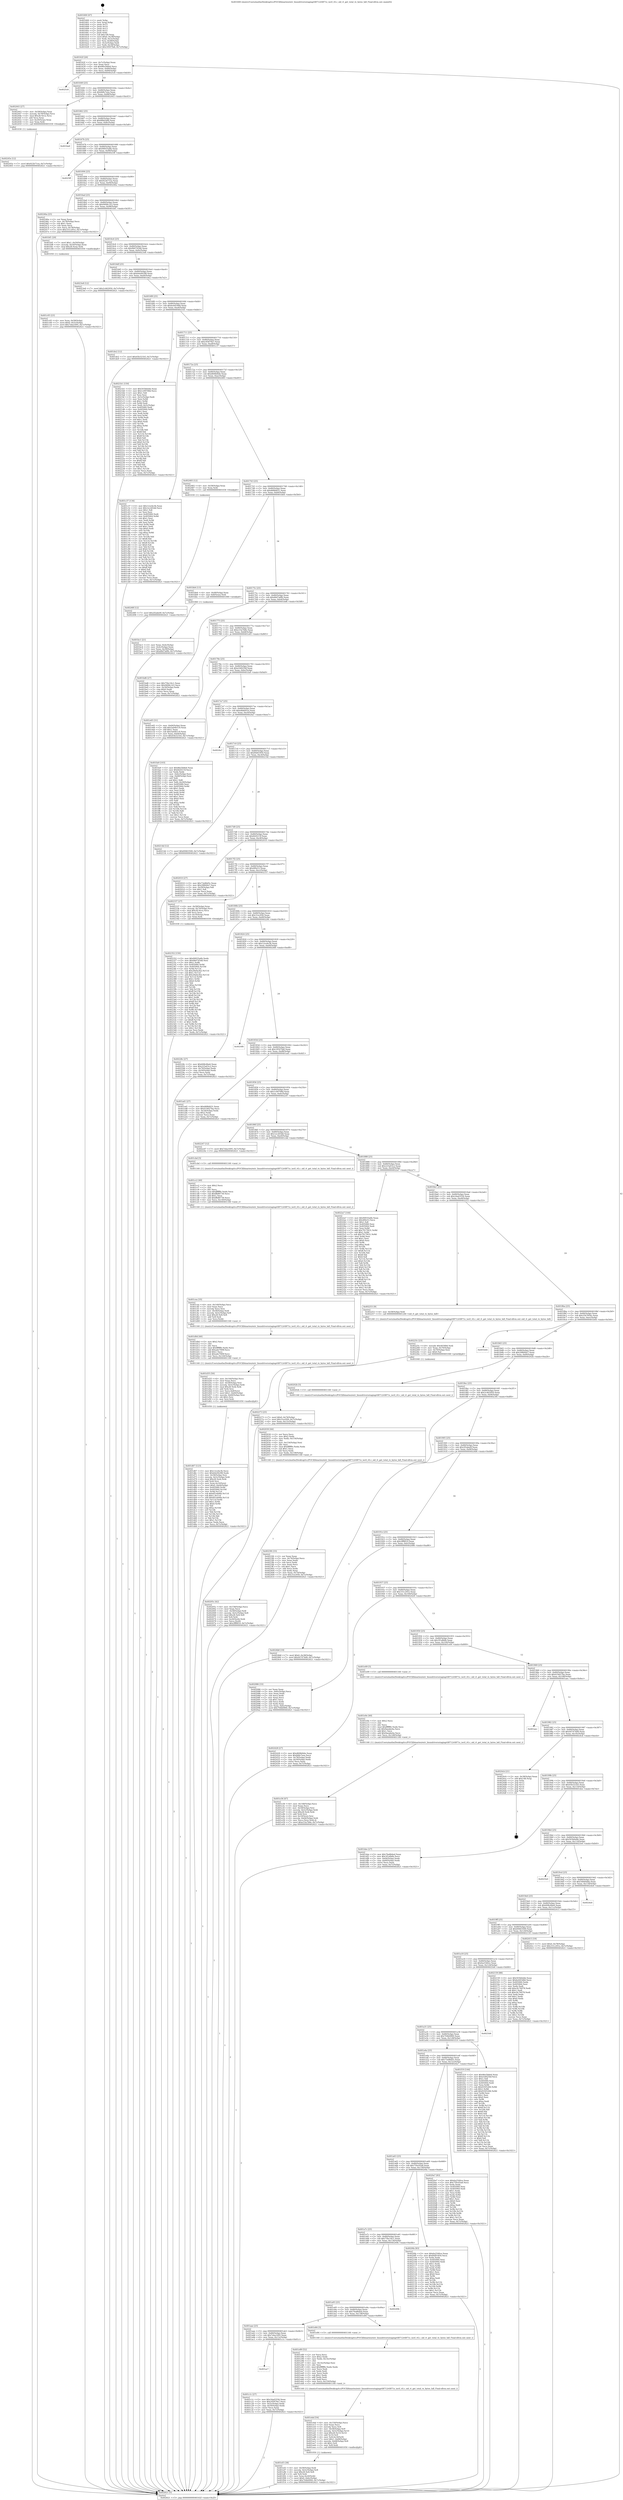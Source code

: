 digraph "0x401600" {
  label = "0x401600 (/mnt/c/Users/mathe/Desktop/tcc/POCII/binaries/extr_linuxdriversstagingrtl8712rtl871x_ioctl_rtl.c_oid_rt_get_total_rx_bytes_hdl_Final-ollvm.out::main(0))"
  labelloc = "t"
  node[shape=record]

  Entry [label="",width=0.3,height=0.3,shape=circle,fillcolor=black,style=filled]
  "0x40162f" [label="{
     0x40162f [26]\l
     | [instrs]\l
     &nbsp;&nbsp;0x40162f \<+3\>: mov -0x7c(%rbp),%eax\l
     &nbsp;&nbsp;0x401632 \<+2\>: mov %eax,%ecx\l
     &nbsp;&nbsp;0x401634 \<+6\>: sub $0x86e5b8e6,%ecx\l
     &nbsp;&nbsp;0x40163a \<+3\>: mov %eax,-0x80(%rbp)\l
     &nbsp;&nbsp;0x40163d \<+6\>: mov %ecx,-0x84(%rbp)\l
     &nbsp;&nbsp;0x401643 \<+6\>: je 00000000004025c8 \<main+0xfc8\>\l
  }"]
  "0x4025c8" [label="{
     0x4025c8\l
  }", style=dashed]
  "0x401649" [label="{
     0x401649 [25]\l
     | [instrs]\l
     &nbsp;&nbsp;0x401649 \<+5\>: jmp 000000000040164e \<main+0x4e\>\l
     &nbsp;&nbsp;0x40164e \<+3\>: mov -0x80(%rbp),%eax\l
     &nbsp;&nbsp;0x401651 \<+5\>: sub $0x8dfe7eea,%eax\l
     &nbsp;&nbsp;0x401656 \<+6\>: mov %eax,-0x88(%rbp)\l
     &nbsp;&nbsp;0x40165c \<+6\>: je 0000000000402443 \<main+0xe43\>\l
  }"]
  Exit [label="",width=0.3,height=0.3,shape=circle,fillcolor=black,style=filled,peripheries=2]
  "0x402443" [label="{
     0x402443 [27]\l
     | [instrs]\l
     &nbsp;&nbsp;0x402443 \<+4\>: mov -0x58(%rbp),%rax\l
     &nbsp;&nbsp;0x402447 \<+4\>: movslq -0x78(%rbp),%rcx\l
     &nbsp;&nbsp;0x40244b \<+4\>: imul $0x28,%rcx,%rcx\l
     &nbsp;&nbsp;0x40244f \<+3\>: add %rcx,%rax\l
     &nbsp;&nbsp;0x402452 \<+4\>: mov 0x20(%rax),%rax\l
     &nbsp;&nbsp;0x402456 \<+3\>: mov %rax,%rdi\l
     &nbsp;&nbsp;0x402459 \<+5\>: call 0000000000401030 \<free@plt\>\l
     | [calls]\l
     &nbsp;&nbsp;0x401030 \{1\} (unknown)\l
  }"]
  "0x401662" [label="{
     0x401662 [25]\l
     | [instrs]\l
     &nbsp;&nbsp;0x401662 \<+5\>: jmp 0000000000401667 \<main+0x67\>\l
     &nbsp;&nbsp;0x401667 \<+3\>: mov -0x80(%rbp),%eax\l
     &nbsp;&nbsp;0x40166a \<+5\>: sub $0x8fb62bfb,%eax\l
     &nbsp;&nbsp;0x40166f \<+6\>: mov %eax,-0x8c(%rbp)\l
     &nbsp;&nbsp;0x401675 \<+6\>: je 0000000000401ba8 \<main+0x5a8\>\l
  }"]
  "0x40248f" [label="{
     0x40248f [12]\l
     | [instrs]\l
     &nbsp;&nbsp;0x40248f \<+7\>: movl $0x2f2abe0f,-0x7c(%rbp)\l
     &nbsp;&nbsp;0x402496 \<+5\>: jmp 0000000000402621 \<main+0x1021\>\l
  }"]
  "0x401ba8" [label="{
     0x401ba8\l
  }", style=dashed]
  "0x40167b" [label="{
     0x40167b [25]\l
     | [instrs]\l
     &nbsp;&nbsp;0x40167b \<+5\>: jmp 0000000000401680 \<main+0x80\>\l
     &nbsp;&nbsp;0x401680 \<+3\>: mov -0x80(%rbp),%eax\l
     &nbsp;&nbsp;0x401683 \<+5\>: sub $0x90935a6b,%eax\l
     &nbsp;&nbsp;0x401688 \<+6\>: mov %eax,-0x90(%rbp)\l
     &nbsp;&nbsp;0x40168e \<+6\>: je 00000000004025ff \<main+0xfff\>\l
  }"]
  "0x40245e" [label="{
     0x40245e [12]\l
     | [instrs]\l
     &nbsp;&nbsp;0x40245e \<+7\>: movl $0x922b71ea,-0x7c(%rbp)\l
     &nbsp;&nbsp;0x402465 \<+5\>: jmp 0000000000402621 \<main+0x1021\>\l
  }"]
  "0x4025ff" [label="{
     0x4025ff\l
  }", style=dashed]
  "0x401694" [label="{
     0x401694 [25]\l
     | [instrs]\l
     &nbsp;&nbsp;0x401694 \<+5\>: jmp 0000000000401699 \<main+0x99\>\l
     &nbsp;&nbsp;0x401699 \<+3\>: mov -0x80(%rbp),%eax\l
     &nbsp;&nbsp;0x40169c \<+5\>: sub $0x922b71ea,%eax\l
     &nbsp;&nbsp;0x4016a1 \<+6\>: mov %eax,-0x94(%rbp)\l
     &nbsp;&nbsp;0x4016a7 \<+6\>: je 000000000040246a \<main+0xe6a\>\l
  }"]
  "0x402352" [label="{
     0x402352 [150]\l
     | [instrs]\l
     &nbsp;&nbsp;0x402352 \<+5\>: mov $0x90935a6b,%edx\l
     &nbsp;&nbsp;0x402357 \<+5\>: mov $0x9b0745dd,%esi\l
     &nbsp;&nbsp;0x40235c \<+3\>: mov $0x1,%r8b\l
     &nbsp;&nbsp;0x40235f \<+8\>: mov 0x405060,%r9d\l
     &nbsp;&nbsp;0x402367 \<+8\>: mov 0x405064,%r10d\l
     &nbsp;&nbsp;0x40236f \<+3\>: mov %r9d,%r11d\l
     &nbsp;&nbsp;0x402372 \<+7\>: sub $0x29a0a3b2,%r11d\l
     &nbsp;&nbsp;0x402379 \<+4\>: sub $0x1,%r11d\l
     &nbsp;&nbsp;0x40237d \<+7\>: add $0x29a0a3b2,%r11d\l
     &nbsp;&nbsp;0x402384 \<+4\>: imul %r11d,%r9d\l
     &nbsp;&nbsp;0x402388 \<+4\>: and $0x1,%r9d\l
     &nbsp;&nbsp;0x40238c \<+4\>: cmp $0x0,%r9d\l
     &nbsp;&nbsp;0x402390 \<+3\>: sete %bl\l
     &nbsp;&nbsp;0x402393 \<+4\>: cmp $0xa,%r10d\l
     &nbsp;&nbsp;0x402397 \<+4\>: setl %r14b\l
     &nbsp;&nbsp;0x40239b \<+3\>: mov %bl,%r15b\l
     &nbsp;&nbsp;0x40239e \<+4\>: xor $0xff,%r15b\l
     &nbsp;&nbsp;0x4023a2 \<+3\>: mov %r14b,%r12b\l
     &nbsp;&nbsp;0x4023a5 \<+4\>: xor $0xff,%r12b\l
     &nbsp;&nbsp;0x4023a9 \<+4\>: xor $0x1,%r8b\l
     &nbsp;&nbsp;0x4023ad \<+3\>: mov %r15b,%r13b\l
     &nbsp;&nbsp;0x4023b0 \<+4\>: and $0xff,%r13b\l
     &nbsp;&nbsp;0x4023b4 \<+3\>: and %r8b,%bl\l
     &nbsp;&nbsp;0x4023b7 \<+3\>: mov %r12b,%al\l
     &nbsp;&nbsp;0x4023ba \<+2\>: and $0xff,%al\l
     &nbsp;&nbsp;0x4023bc \<+3\>: and %r8b,%r14b\l
     &nbsp;&nbsp;0x4023bf \<+3\>: or %bl,%r13b\l
     &nbsp;&nbsp;0x4023c2 \<+3\>: or %r14b,%al\l
     &nbsp;&nbsp;0x4023c5 \<+3\>: xor %al,%r13b\l
     &nbsp;&nbsp;0x4023c8 \<+3\>: or %r12b,%r15b\l
     &nbsp;&nbsp;0x4023cb \<+4\>: xor $0xff,%r15b\l
     &nbsp;&nbsp;0x4023cf \<+4\>: or $0x1,%r8b\l
     &nbsp;&nbsp;0x4023d3 \<+3\>: and %r8b,%r15b\l
     &nbsp;&nbsp;0x4023d6 \<+3\>: or %r15b,%r13b\l
     &nbsp;&nbsp;0x4023d9 \<+4\>: test $0x1,%r13b\l
     &nbsp;&nbsp;0x4023dd \<+3\>: cmovne %esi,%edx\l
     &nbsp;&nbsp;0x4023e0 \<+3\>: mov %edx,-0x7c(%rbp)\l
     &nbsp;&nbsp;0x4023e3 \<+5\>: jmp 0000000000402621 \<main+0x1021\>\l
  }"]
  "0x40246a" [label="{
     0x40246a [25]\l
     | [instrs]\l
     &nbsp;&nbsp;0x40246a \<+2\>: xor %eax,%eax\l
     &nbsp;&nbsp;0x40246c \<+3\>: mov -0x78(%rbp),%ecx\l
     &nbsp;&nbsp;0x40246f \<+3\>: sub $0x1,%eax\l
     &nbsp;&nbsp;0x402472 \<+2\>: sub %eax,%ecx\l
     &nbsp;&nbsp;0x402474 \<+3\>: mov %ecx,-0x78(%rbp)\l
     &nbsp;&nbsp;0x402477 \<+7\>: movl $0x331c291e,-0x7c(%rbp)\l
     &nbsp;&nbsp;0x40247e \<+5\>: jmp 0000000000402621 \<main+0x1021\>\l
  }"]
  "0x4016ad" [label="{
     0x4016ad [25]\l
     | [instrs]\l
     &nbsp;&nbsp;0x4016ad \<+5\>: jmp 00000000004016b2 \<main+0xb2\>\l
     &nbsp;&nbsp;0x4016b2 \<+3\>: mov -0x80(%rbp),%eax\l
     &nbsp;&nbsp;0x4016b5 \<+5\>: sub $0x9408c143,%eax\l
     &nbsp;&nbsp;0x4016ba \<+6\>: mov %eax,-0x98(%rbp)\l
     &nbsp;&nbsp;0x4016c0 \<+6\>: je 0000000000401bf1 \<main+0x5f1\>\l
  }"]
  "0x402273" [label="{
     0x402273 [25]\l
     | [instrs]\l
     &nbsp;&nbsp;0x402273 \<+7\>: movl $0x0,-0x74(%rbp)\l
     &nbsp;&nbsp;0x40227a \<+7\>: movl $0x31ec956,-0x7c(%rbp)\l
     &nbsp;&nbsp;0x402281 \<+6\>: mov %eax,-0x15c(%rbp)\l
     &nbsp;&nbsp;0x402287 \<+5\>: jmp 0000000000402621 \<main+0x1021\>\l
  }"]
  "0x401bf1" [label="{
     0x401bf1 [20]\l
     | [instrs]\l
     &nbsp;&nbsp;0x401bf1 \<+7\>: movl $0x1,-0x50(%rbp)\l
     &nbsp;&nbsp;0x401bf8 \<+4\>: movslq -0x50(%rbp),%rax\l
     &nbsp;&nbsp;0x401bfc \<+4\>: imul $0x28,%rax,%rdi\l
     &nbsp;&nbsp;0x401c00 \<+5\>: call 0000000000401050 \<malloc@plt\>\l
     | [calls]\l
     &nbsp;&nbsp;0x401050 \{1\} (unknown)\l
  }"]
  "0x4016c6" [label="{
     0x4016c6 [25]\l
     | [instrs]\l
     &nbsp;&nbsp;0x4016c6 \<+5\>: jmp 00000000004016cb \<main+0xcb\>\l
     &nbsp;&nbsp;0x4016cb \<+3\>: mov -0x80(%rbp),%eax\l
     &nbsp;&nbsp;0x4016ce \<+5\>: sub $0x9b0745dd,%eax\l
     &nbsp;&nbsp;0x4016d3 \<+6\>: mov %eax,-0x9c(%rbp)\l
     &nbsp;&nbsp;0x4016d9 \<+6\>: je 00000000004023e8 \<main+0xde8\>\l
  }"]
  "0x40225c" [label="{
     0x40225c [23]\l
     | [instrs]\l
     &nbsp;&nbsp;0x40225c \<+10\>: movabs $0x4030b6,%rdi\l
     &nbsp;&nbsp;0x402266 \<+3\>: mov %eax,-0x70(%rbp)\l
     &nbsp;&nbsp;0x402269 \<+3\>: mov -0x70(%rbp),%esi\l
     &nbsp;&nbsp;0x40226c \<+2\>: mov $0x0,%al\l
     &nbsp;&nbsp;0x40226e \<+5\>: call 0000000000401040 \<printf@plt\>\l
     | [calls]\l
     &nbsp;&nbsp;0x401040 \{1\} (unknown)\l
  }"]
  "0x4023e8" [label="{
     0x4023e8 [12]\l
     | [instrs]\l
     &nbsp;&nbsp;0x4023e8 \<+7\>: movl $0x2c462950,-0x7c(%rbp)\l
     &nbsp;&nbsp;0x4023ef \<+5\>: jmp 0000000000402621 \<main+0x1021\>\l
  }"]
  "0x4016df" [label="{
     0x4016df [25]\l
     | [instrs]\l
     &nbsp;&nbsp;0x4016df \<+5\>: jmp 00000000004016e4 \<main+0xe4\>\l
     &nbsp;&nbsp;0x4016e4 \<+3\>: mov -0x80(%rbp),%eax\l
     &nbsp;&nbsp;0x4016e7 \<+5\>: sub $0xb4e94298,%eax\l
     &nbsp;&nbsp;0x4016ec \<+6\>: mov %eax,-0xa0(%rbp)\l
     &nbsp;&nbsp;0x4016f2 \<+6\>: je 0000000000401de2 \<main+0x7e2\>\l
  }"]
  "0x40205c" [label="{
     0x40205c [42]\l
     | [instrs]\l
     &nbsp;&nbsp;0x40205c \<+6\>: mov -0x158(%rbp),%ecx\l
     &nbsp;&nbsp;0x402062 \<+3\>: imul %eax,%ecx\l
     &nbsp;&nbsp;0x402065 \<+4\>: mov -0x58(%rbp),%rdi\l
     &nbsp;&nbsp;0x402069 \<+4\>: movslq -0x5c(%rbp),%r8\l
     &nbsp;&nbsp;0x40206d \<+4\>: imul $0x28,%r8,%r8\l
     &nbsp;&nbsp;0x402071 \<+3\>: add %r8,%rdi\l
     &nbsp;&nbsp;0x402074 \<+4\>: mov 0x20(%rdi),%rdi\l
     &nbsp;&nbsp;0x402078 \<+2\>: mov %ecx,(%rdi)\l
     &nbsp;&nbsp;0x40207a \<+7\>: movl $0x2fff8f10,-0x7c(%rbp)\l
     &nbsp;&nbsp;0x402081 \<+5\>: jmp 0000000000402621 \<main+0x1021\>\l
  }"]
  "0x401de2" [label="{
     0x401de2 [12]\l
     | [instrs]\l
     &nbsp;&nbsp;0x401de2 \<+7\>: movl $0x45b321b5,-0x7c(%rbp)\l
     &nbsp;&nbsp;0x401de9 \<+5\>: jmp 0000000000402621 \<main+0x1021\>\l
  }"]
  "0x4016f8" [label="{
     0x4016f8 [25]\l
     | [instrs]\l
     &nbsp;&nbsp;0x4016f8 \<+5\>: jmp 00000000004016fd \<main+0xfd\>\l
     &nbsp;&nbsp;0x4016fd \<+3\>: mov -0x80(%rbp),%eax\l
     &nbsp;&nbsp;0x401700 \<+5\>: sub $0xbc64548d,%eax\l
     &nbsp;&nbsp;0x401705 \<+6\>: mov %eax,-0xa4(%rbp)\l
     &nbsp;&nbsp;0x40170b \<+6\>: je 00000000004021b1 \<main+0xbb1\>\l
  }"]
  "0x402030" [label="{
     0x402030 [44]\l
     | [instrs]\l
     &nbsp;&nbsp;0x402030 \<+2\>: xor %ecx,%ecx\l
     &nbsp;&nbsp;0x402032 \<+5\>: mov $0x2,%edx\l
     &nbsp;&nbsp;0x402037 \<+6\>: mov %edx,-0x154(%rbp)\l
     &nbsp;&nbsp;0x40203d \<+1\>: cltd\l
     &nbsp;&nbsp;0x40203e \<+6\>: mov -0x154(%rbp),%esi\l
     &nbsp;&nbsp;0x402044 \<+2\>: idiv %esi\l
     &nbsp;&nbsp;0x402046 \<+6\>: imul $0xfffffffe,%edx,%edx\l
     &nbsp;&nbsp;0x40204c \<+3\>: sub $0x1,%ecx\l
     &nbsp;&nbsp;0x40204f \<+2\>: sub %ecx,%edx\l
     &nbsp;&nbsp;0x402051 \<+6\>: mov %edx,-0x158(%rbp)\l
     &nbsp;&nbsp;0x402057 \<+5\>: call 0000000000401160 \<next_i\>\l
     | [calls]\l
     &nbsp;&nbsp;0x401160 \{1\} (/mnt/c/Users/mathe/Desktop/tcc/POCII/binaries/extr_linuxdriversstagingrtl8712rtl871x_ioctl_rtl.c_oid_rt_get_total_rx_bytes_hdl_Final-ollvm.out::next_i)\l
  }"]
  "0x4021b1" [label="{
     0x4021b1 [150]\l
     | [instrs]\l
     &nbsp;&nbsp;0x4021b1 \<+5\>: mov $0x503b0ebb,%eax\l
     &nbsp;&nbsp;0x4021b6 \<+5\>: mov $0x1c09708d,%ecx\l
     &nbsp;&nbsp;0x4021bb \<+2\>: mov $0x1,%dl\l
     &nbsp;&nbsp;0x4021bd \<+2\>: xor %esi,%esi\l
     &nbsp;&nbsp;0x4021bf \<+3\>: mov -0x5c(%rbp),%edi\l
     &nbsp;&nbsp;0x4021c2 \<+3\>: mov %esi,%r8d\l
     &nbsp;&nbsp;0x4021c5 \<+4\>: sub $0x1,%r8d\l
     &nbsp;&nbsp;0x4021c9 \<+3\>: sub %r8d,%edi\l
     &nbsp;&nbsp;0x4021cc \<+3\>: mov %edi,-0x5c(%rbp)\l
     &nbsp;&nbsp;0x4021cf \<+7\>: mov 0x405060,%edi\l
     &nbsp;&nbsp;0x4021d6 \<+8\>: mov 0x405064,%r8d\l
     &nbsp;&nbsp;0x4021de \<+3\>: sub $0x1,%esi\l
     &nbsp;&nbsp;0x4021e1 \<+3\>: mov %edi,%r9d\l
     &nbsp;&nbsp;0x4021e4 \<+3\>: add %esi,%r9d\l
     &nbsp;&nbsp;0x4021e7 \<+4\>: imul %r9d,%edi\l
     &nbsp;&nbsp;0x4021eb \<+3\>: and $0x1,%edi\l
     &nbsp;&nbsp;0x4021ee \<+3\>: cmp $0x0,%edi\l
     &nbsp;&nbsp;0x4021f1 \<+4\>: sete %r10b\l
     &nbsp;&nbsp;0x4021f5 \<+4\>: cmp $0xa,%r8d\l
     &nbsp;&nbsp;0x4021f9 \<+4\>: setl %r11b\l
     &nbsp;&nbsp;0x4021fd \<+3\>: mov %r10b,%bl\l
     &nbsp;&nbsp;0x402200 \<+3\>: xor $0xff,%bl\l
     &nbsp;&nbsp;0x402203 \<+3\>: mov %r11b,%r14b\l
     &nbsp;&nbsp;0x402206 \<+4\>: xor $0xff,%r14b\l
     &nbsp;&nbsp;0x40220a \<+3\>: xor $0x0,%dl\l
     &nbsp;&nbsp;0x40220d \<+3\>: mov %bl,%r15b\l
     &nbsp;&nbsp;0x402210 \<+4\>: and $0x0,%r15b\l
     &nbsp;&nbsp;0x402214 \<+3\>: and %dl,%r10b\l
     &nbsp;&nbsp;0x402217 \<+3\>: mov %r14b,%r12b\l
     &nbsp;&nbsp;0x40221a \<+4\>: and $0x0,%r12b\l
     &nbsp;&nbsp;0x40221e \<+3\>: and %dl,%r11b\l
     &nbsp;&nbsp;0x402221 \<+3\>: or %r10b,%r15b\l
     &nbsp;&nbsp;0x402224 \<+3\>: or %r11b,%r12b\l
     &nbsp;&nbsp;0x402227 \<+3\>: xor %r12b,%r15b\l
     &nbsp;&nbsp;0x40222a \<+3\>: or %r14b,%bl\l
     &nbsp;&nbsp;0x40222d \<+3\>: xor $0xff,%bl\l
     &nbsp;&nbsp;0x402230 \<+3\>: or $0x0,%dl\l
     &nbsp;&nbsp;0x402233 \<+2\>: and %dl,%bl\l
     &nbsp;&nbsp;0x402235 \<+3\>: or %bl,%r15b\l
     &nbsp;&nbsp;0x402238 \<+4\>: test $0x1,%r15b\l
     &nbsp;&nbsp;0x40223c \<+3\>: cmovne %ecx,%eax\l
     &nbsp;&nbsp;0x40223f \<+3\>: mov %eax,-0x7c(%rbp)\l
     &nbsp;&nbsp;0x402242 \<+5\>: jmp 0000000000402621 \<main+0x1021\>\l
  }"]
  "0x401711" [label="{
     0x401711 [25]\l
     | [instrs]\l
     &nbsp;&nbsp;0x401711 \<+5\>: jmp 0000000000401716 \<main+0x116\>\l
     &nbsp;&nbsp;0x401716 \<+3\>: mov -0x80(%rbp),%eax\l
     &nbsp;&nbsp;0x401719 \<+5\>: sub $0xc95879a7,%eax\l
     &nbsp;&nbsp;0x40171e \<+6\>: mov %eax,-0xa8(%rbp)\l
     &nbsp;&nbsp;0x401724 \<+6\>: je 0000000000401c37 \<main+0x637\>\l
  }"]
  "0x401ef3" [label="{
     0x401ef3 [38]\l
     | [instrs]\l
     &nbsp;&nbsp;0x401ef3 \<+4\>: mov -0x58(%rbp),%rdi\l
     &nbsp;&nbsp;0x401ef7 \<+4\>: movslq -0x5c(%rbp),%r8\l
     &nbsp;&nbsp;0x401efb \<+4\>: imul $0x28,%r8,%r8\l
     &nbsp;&nbsp;0x401eff \<+3\>: add %r8,%rdi\l
     &nbsp;&nbsp;0x401f02 \<+4\>: mov %rax,0x20(%rdi)\l
     &nbsp;&nbsp;0x401f06 \<+7\>: movl $0x0,-0x6c(%rbp)\l
     &nbsp;&nbsp;0x401f0d \<+7\>: movl $0x704b0900,-0x7c(%rbp)\l
     &nbsp;&nbsp;0x401f14 \<+5\>: jmp 0000000000402621 \<main+0x1021\>\l
  }"]
  "0x401c37" [label="{
     0x401c37 [134]\l
     | [instrs]\l
     &nbsp;&nbsp;0x401c37 \<+5\>: mov $0x12ce4e3b,%eax\l
     &nbsp;&nbsp;0x401c3c \<+5\>: mov $0x1ec265dd,%ecx\l
     &nbsp;&nbsp;0x401c41 \<+2\>: mov $0x1,%dl\l
     &nbsp;&nbsp;0x401c43 \<+2\>: xor %esi,%esi\l
     &nbsp;&nbsp;0x401c45 \<+7\>: mov 0x405060,%edi\l
     &nbsp;&nbsp;0x401c4c \<+8\>: mov 0x405064,%r8d\l
     &nbsp;&nbsp;0x401c54 \<+3\>: sub $0x1,%esi\l
     &nbsp;&nbsp;0x401c57 \<+3\>: mov %edi,%r9d\l
     &nbsp;&nbsp;0x401c5a \<+3\>: add %esi,%r9d\l
     &nbsp;&nbsp;0x401c5d \<+4\>: imul %r9d,%edi\l
     &nbsp;&nbsp;0x401c61 \<+3\>: and $0x1,%edi\l
     &nbsp;&nbsp;0x401c64 \<+3\>: cmp $0x0,%edi\l
     &nbsp;&nbsp;0x401c67 \<+4\>: sete %r10b\l
     &nbsp;&nbsp;0x401c6b \<+4\>: cmp $0xa,%r8d\l
     &nbsp;&nbsp;0x401c6f \<+4\>: setl %r11b\l
     &nbsp;&nbsp;0x401c73 \<+3\>: mov %r10b,%bl\l
     &nbsp;&nbsp;0x401c76 \<+3\>: xor $0xff,%bl\l
     &nbsp;&nbsp;0x401c79 \<+3\>: mov %r11b,%r14b\l
     &nbsp;&nbsp;0x401c7c \<+4\>: xor $0xff,%r14b\l
     &nbsp;&nbsp;0x401c80 \<+3\>: xor $0x0,%dl\l
     &nbsp;&nbsp;0x401c83 \<+3\>: mov %bl,%r15b\l
     &nbsp;&nbsp;0x401c86 \<+4\>: and $0x0,%r15b\l
     &nbsp;&nbsp;0x401c8a \<+3\>: and %dl,%r10b\l
     &nbsp;&nbsp;0x401c8d \<+3\>: mov %r14b,%r12b\l
     &nbsp;&nbsp;0x401c90 \<+4\>: and $0x0,%r12b\l
     &nbsp;&nbsp;0x401c94 \<+3\>: and %dl,%r11b\l
     &nbsp;&nbsp;0x401c97 \<+3\>: or %r10b,%r15b\l
     &nbsp;&nbsp;0x401c9a \<+3\>: or %r11b,%r12b\l
     &nbsp;&nbsp;0x401c9d \<+3\>: xor %r12b,%r15b\l
     &nbsp;&nbsp;0x401ca0 \<+3\>: or %r14b,%bl\l
     &nbsp;&nbsp;0x401ca3 \<+3\>: xor $0xff,%bl\l
     &nbsp;&nbsp;0x401ca6 \<+3\>: or $0x0,%dl\l
     &nbsp;&nbsp;0x401ca9 \<+2\>: and %dl,%bl\l
     &nbsp;&nbsp;0x401cab \<+3\>: or %bl,%r15b\l
     &nbsp;&nbsp;0x401cae \<+4\>: test $0x1,%r15b\l
     &nbsp;&nbsp;0x401cb2 \<+3\>: cmovne %ecx,%eax\l
     &nbsp;&nbsp;0x401cb5 \<+3\>: mov %eax,-0x7c(%rbp)\l
     &nbsp;&nbsp;0x401cb8 \<+5\>: jmp 0000000000402621 \<main+0x1021\>\l
  }"]
  "0x40172a" [label="{
     0x40172a [25]\l
     | [instrs]\l
     &nbsp;&nbsp;0x40172a \<+5\>: jmp 000000000040172f \<main+0x12f\>\l
     &nbsp;&nbsp;0x40172f \<+3\>: mov -0x80(%rbp),%eax\l
     &nbsp;&nbsp;0x401732 \<+5\>: sub $0xd608d4de,%eax\l
     &nbsp;&nbsp;0x401737 \<+6\>: mov %eax,-0xac(%rbp)\l
     &nbsp;&nbsp;0x40173d \<+6\>: je 0000000000402483 \<main+0xe83\>\l
  }"]
  "0x401ebd" [label="{
     0x401ebd [54]\l
     | [instrs]\l
     &nbsp;&nbsp;0x401ebd \<+6\>: mov -0x150(%rbp),%ecx\l
     &nbsp;&nbsp;0x401ec3 \<+3\>: imul %eax,%ecx\l
     &nbsp;&nbsp;0x401ec6 \<+3\>: movslq %ecx,%r8\l
     &nbsp;&nbsp;0x401ec9 \<+4\>: mov -0x58(%rbp),%r9\l
     &nbsp;&nbsp;0x401ecd \<+4\>: movslq -0x5c(%rbp),%r10\l
     &nbsp;&nbsp;0x401ed1 \<+4\>: imul $0x28,%r10,%r10\l
     &nbsp;&nbsp;0x401ed5 \<+3\>: add %r10,%r9\l
     &nbsp;&nbsp;0x401ed8 \<+4\>: mov %r8,0x18(%r9)\l
     &nbsp;&nbsp;0x401edc \<+7\>: movl $0x1,-0x68(%rbp)\l
     &nbsp;&nbsp;0x401ee3 \<+4\>: movslq -0x68(%rbp),%r8\l
     &nbsp;&nbsp;0x401ee7 \<+4\>: shl $0x2,%r8\l
     &nbsp;&nbsp;0x401eeb \<+3\>: mov %r8,%rdi\l
     &nbsp;&nbsp;0x401eee \<+5\>: call 0000000000401050 \<malloc@plt\>\l
     | [calls]\l
     &nbsp;&nbsp;0x401050 \{1\} (unknown)\l
  }"]
  "0x402483" [label="{
     0x402483 [12]\l
     | [instrs]\l
     &nbsp;&nbsp;0x402483 \<+4\>: mov -0x58(%rbp),%rax\l
     &nbsp;&nbsp;0x402487 \<+3\>: mov %rax,%rdi\l
     &nbsp;&nbsp;0x40248a \<+5\>: call 0000000000401030 \<free@plt\>\l
     | [calls]\l
     &nbsp;&nbsp;0x401030 \{1\} (unknown)\l
  }"]
  "0x401743" [label="{
     0x401743 [25]\l
     | [instrs]\l
     &nbsp;&nbsp;0x401743 \<+5\>: jmp 0000000000401748 \<main+0x148\>\l
     &nbsp;&nbsp;0x401748 \<+3\>: mov -0x80(%rbp),%eax\l
     &nbsp;&nbsp;0x40174b \<+5\>: sub $0xd68bfd31,%eax\l
     &nbsp;&nbsp;0x401750 \<+6\>: mov %eax,-0xb0(%rbp)\l
     &nbsp;&nbsp;0x401756 \<+6\>: je 0000000000401bb4 \<main+0x5b4\>\l
  }"]
  "0x401e89" [label="{
     0x401e89 [52]\l
     | [instrs]\l
     &nbsp;&nbsp;0x401e89 \<+2\>: xor %ecx,%ecx\l
     &nbsp;&nbsp;0x401e8b \<+5\>: mov $0x2,%edx\l
     &nbsp;&nbsp;0x401e90 \<+6\>: mov %edx,-0x14c(%rbp)\l
     &nbsp;&nbsp;0x401e96 \<+1\>: cltd\l
     &nbsp;&nbsp;0x401e97 \<+6\>: mov -0x14c(%rbp),%esi\l
     &nbsp;&nbsp;0x401e9d \<+2\>: idiv %esi\l
     &nbsp;&nbsp;0x401e9f \<+6\>: imul $0xfffffffe,%edx,%edx\l
     &nbsp;&nbsp;0x401ea5 \<+2\>: mov %ecx,%edi\l
     &nbsp;&nbsp;0x401ea7 \<+2\>: sub %edx,%edi\l
     &nbsp;&nbsp;0x401ea9 \<+2\>: mov %ecx,%edx\l
     &nbsp;&nbsp;0x401eab \<+3\>: sub $0x1,%edx\l
     &nbsp;&nbsp;0x401eae \<+2\>: add %edx,%edi\l
     &nbsp;&nbsp;0x401eb0 \<+2\>: sub %edi,%ecx\l
     &nbsp;&nbsp;0x401eb2 \<+6\>: mov %ecx,-0x150(%rbp)\l
     &nbsp;&nbsp;0x401eb8 \<+5\>: call 0000000000401160 \<next_i\>\l
     | [calls]\l
     &nbsp;&nbsp;0x401160 \{1\} (/mnt/c/Users/mathe/Desktop/tcc/POCII/binaries/extr_linuxdriversstagingrtl8712rtl871x_ioctl_rtl.c_oid_rt_get_total_rx_bytes_hdl_Final-ollvm.out::next_i)\l
  }"]
  "0x401bb4" [label="{
     0x401bb4 [13]\l
     | [instrs]\l
     &nbsp;&nbsp;0x401bb4 \<+4\>: mov -0x48(%rbp),%rax\l
     &nbsp;&nbsp;0x401bb8 \<+4\>: mov 0x8(%rax),%rdi\l
     &nbsp;&nbsp;0x401bbc \<+5\>: call 0000000000401060 \<atoi@plt\>\l
     | [calls]\l
     &nbsp;&nbsp;0x401060 \{1\} (unknown)\l
  }"]
  "0x40175c" [label="{
     0x40175c [25]\l
     | [instrs]\l
     &nbsp;&nbsp;0x40175c \<+5\>: jmp 0000000000401761 \<main+0x161\>\l
     &nbsp;&nbsp;0x401761 \<+3\>: mov -0x80(%rbp),%eax\l
     &nbsp;&nbsp;0x401764 \<+5\>: sub $0xd6d7a6fb,%eax\l
     &nbsp;&nbsp;0x401769 \<+6\>: mov %eax,-0xb4(%rbp)\l
     &nbsp;&nbsp;0x40176f \<+6\>: je 0000000000401bd6 \<main+0x5d6\>\l
  }"]
  "0x401e36" [label="{
     0x401e36 [47]\l
     | [instrs]\l
     &nbsp;&nbsp;0x401e36 \<+6\>: mov -0x148(%rbp),%ecx\l
     &nbsp;&nbsp;0x401e3c \<+3\>: imul %eax,%ecx\l
     &nbsp;&nbsp;0x401e3f \<+4\>: mov -0x58(%rbp),%rsi\l
     &nbsp;&nbsp;0x401e43 \<+4\>: movslq -0x5c(%rbp),%rdi\l
     &nbsp;&nbsp;0x401e47 \<+4\>: imul $0x28,%rdi,%rdi\l
     &nbsp;&nbsp;0x401e4b \<+3\>: add %rdi,%rsi\l
     &nbsp;&nbsp;0x401e4e \<+4\>: mov 0x10(%rsi),%rsi\l
     &nbsp;&nbsp;0x401e52 \<+4\>: movslq -0x64(%rbp),%rdi\l
     &nbsp;&nbsp;0x401e56 \<+3\>: mov %ecx,(%rsi,%rdi,4)\l
     &nbsp;&nbsp;0x401e59 \<+7\>: movl $0xe33a7b8e,-0x7c(%rbp)\l
     &nbsp;&nbsp;0x401e60 \<+5\>: jmp 0000000000402621 \<main+0x1021\>\l
  }"]
  "0x401bd6" [label="{
     0x401bd6 [27]\l
     | [instrs]\l
     &nbsp;&nbsp;0x401bd6 \<+5\>: mov $0x75bc16c1,%eax\l
     &nbsp;&nbsp;0x401bdb \<+5\>: mov $0x9408c143,%ecx\l
     &nbsp;&nbsp;0x401be0 \<+3\>: mov -0x30(%rbp),%edx\l
     &nbsp;&nbsp;0x401be3 \<+3\>: cmp $0x0,%edx\l
     &nbsp;&nbsp;0x401be6 \<+3\>: cmove %ecx,%eax\l
     &nbsp;&nbsp;0x401be9 \<+3\>: mov %eax,-0x7c(%rbp)\l
     &nbsp;&nbsp;0x401bec \<+5\>: jmp 0000000000402621 \<main+0x1021\>\l
  }"]
  "0x401775" [label="{
     0x401775 [25]\l
     | [instrs]\l
     &nbsp;&nbsp;0x401775 \<+5\>: jmp 000000000040177a \<main+0x17a\>\l
     &nbsp;&nbsp;0x40177a \<+3\>: mov -0x80(%rbp),%eax\l
     &nbsp;&nbsp;0x40177d \<+5\>: sub $0xe33a7b8e,%eax\l
     &nbsp;&nbsp;0x401782 \<+6\>: mov %eax,-0xb8(%rbp)\l
     &nbsp;&nbsp;0x401788 \<+6\>: je 0000000000401e65 \<main+0x865\>\l
  }"]
  "0x401e0e" [label="{
     0x401e0e [40]\l
     | [instrs]\l
     &nbsp;&nbsp;0x401e0e \<+5\>: mov $0x2,%ecx\l
     &nbsp;&nbsp;0x401e13 \<+1\>: cltd\l
     &nbsp;&nbsp;0x401e14 \<+2\>: idiv %ecx\l
     &nbsp;&nbsp;0x401e16 \<+6\>: imul $0xfffffffe,%edx,%ecx\l
     &nbsp;&nbsp;0x401e1c \<+6\>: sub $0x9aeabe4a,%ecx\l
     &nbsp;&nbsp;0x401e22 \<+3\>: add $0x1,%ecx\l
     &nbsp;&nbsp;0x401e25 \<+6\>: add $0x9aeabe4a,%ecx\l
     &nbsp;&nbsp;0x401e2b \<+6\>: mov %ecx,-0x148(%rbp)\l
     &nbsp;&nbsp;0x401e31 \<+5\>: call 0000000000401160 \<next_i\>\l
     | [calls]\l
     &nbsp;&nbsp;0x401160 \{1\} (/mnt/c/Users/mathe/Desktop/tcc/POCII/binaries/extr_linuxdriversstagingrtl8712rtl871x_ioctl_rtl.c_oid_rt_get_total_rx_bytes_hdl_Final-ollvm.out::next_i)\l
  }"]
  "0x401e65" [label="{
     0x401e65 [31]\l
     | [instrs]\l
     &nbsp;&nbsp;0x401e65 \<+3\>: mov -0x64(%rbp),%eax\l
     &nbsp;&nbsp;0x401e68 \<+5\>: add $0x5a04b1c9,%eax\l
     &nbsp;&nbsp;0x401e6d \<+3\>: add $0x1,%eax\l
     &nbsp;&nbsp;0x401e70 \<+5\>: sub $0x5a04b1c9,%eax\l
     &nbsp;&nbsp;0x401e75 \<+3\>: mov %eax,-0x64(%rbp)\l
     &nbsp;&nbsp;0x401e78 \<+7\>: movl $0x45b321b5,-0x7c(%rbp)\l
     &nbsp;&nbsp;0x401e7f \<+5\>: jmp 0000000000402621 \<main+0x1021\>\l
  }"]
  "0x40178e" [label="{
     0x40178e [25]\l
     | [instrs]\l
     &nbsp;&nbsp;0x40178e \<+5\>: jmp 0000000000401793 \<main+0x193\>\l
     &nbsp;&nbsp;0x401793 \<+3\>: mov -0x80(%rbp),%eax\l
     &nbsp;&nbsp;0x401796 \<+5\>: sub $0xe5d025bf,%eax\l
     &nbsp;&nbsp;0x40179b \<+6\>: mov %eax,-0xbc(%rbp)\l
     &nbsp;&nbsp;0x4017a1 \<+6\>: je 0000000000401fa9 \<main+0x9a9\>\l
  }"]
  "0x401d67" [label="{
     0x401d67 [123]\l
     | [instrs]\l
     &nbsp;&nbsp;0x401d67 \<+5\>: mov $0x12ce4e3b,%ecx\l
     &nbsp;&nbsp;0x401d6c \<+5\>: mov $0xb4e94298,%edx\l
     &nbsp;&nbsp;0x401d71 \<+4\>: mov -0x58(%rbp),%rsi\l
     &nbsp;&nbsp;0x401d75 \<+4\>: movslq -0x5c(%rbp),%rdi\l
     &nbsp;&nbsp;0x401d79 \<+4\>: imul $0x28,%rdi,%rdi\l
     &nbsp;&nbsp;0x401d7d \<+3\>: add %rdi,%rsi\l
     &nbsp;&nbsp;0x401d80 \<+4\>: mov %rax,0x10(%rsi)\l
     &nbsp;&nbsp;0x401d84 \<+7\>: movl $0x0,-0x64(%rbp)\l
     &nbsp;&nbsp;0x401d8b \<+8\>: mov 0x405060,%r9d\l
     &nbsp;&nbsp;0x401d93 \<+8\>: mov 0x405064,%r10d\l
     &nbsp;&nbsp;0x401d9b \<+3\>: mov %r9d,%r11d\l
     &nbsp;&nbsp;0x401d9e \<+7\>: sub $0x6f1eb06b,%r11d\l
     &nbsp;&nbsp;0x401da5 \<+4\>: sub $0x1,%r11d\l
     &nbsp;&nbsp;0x401da9 \<+7\>: add $0x6f1eb06b,%r11d\l
     &nbsp;&nbsp;0x401db0 \<+4\>: imul %r11d,%r9d\l
     &nbsp;&nbsp;0x401db4 \<+4\>: and $0x1,%r9d\l
     &nbsp;&nbsp;0x401db8 \<+4\>: cmp $0x0,%r9d\l
     &nbsp;&nbsp;0x401dbc \<+3\>: sete %bl\l
     &nbsp;&nbsp;0x401dbf \<+4\>: cmp $0xa,%r10d\l
     &nbsp;&nbsp;0x401dc3 \<+4\>: setl %r14b\l
     &nbsp;&nbsp;0x401dc7 \<+3\>: mov %bl,%r15b\l
     &nbsp;&nbsp;0x401dca \<+3\>: and %r14b,%r15b\l
     &nbsp;&nbsp;0x401dcd \<+3\>: xor %r14b,%bl\l
     &nbsp;&nbsp;0x401dd0 \<+3\>: or %bl,%r15b\l
     &nbsp;&nbsp;0x401dd3 \<+4\>: test $0x1,%r15b\l
     &nbsp;&nbsp;0x401dd7 \<+3\>: cmovne %edx,%ecx\l
     &nbsp;&nbsp;0x401dda \<+3\>: mov %ecx,-0x7c(%rbp)\l
     &nbsp;&nbsp;0x401ddd \<+5\>: jmp 0000000000402621 \<main+0x1021\>\l
  }"]
  "0x401fa9" [label="{
     0x401fa9 [103]\l
     | [instrs]\l
     &nbsp;&nbsp;0x401fa9 \<+5\>: mov $0x86e5b8e6,%eax\l
     &nbsp;&nbsp;0x401fae \<+5\>: mov $0xfd2f215f,%ecx\l
     &nbsp;&nbsp;0x401fb3 \<+2\>: xor %edx,%edx\l
     &nbsp;&nbsp;0x401fb5 \<+3\>: mov -0x6c(%rbp),%esi\l
     &nbsp;&nbsp;0x401fb8 \<+3\>: cmp -0x68(%rbp),%esi\l
     &nbsp;&nbsp;0x401fbb \<+4\>: setl %dil\l
     &nbsp;&nbsp;0x401fbf \<+4\>: and $0x1,%dil\l
     &nbsp;&nbsp;0x401fc3 \<+4\>: mov %dil,-0x29(%rbp)\l
     &nbsp;&nbsp;0x401fc7 \<+7\>: mov 0x405060,%esi\l
     &nbsp;&nbsp;0x401fce \<+8\>: mov 0x405064,%r8d\l
     &nbsp;&nbsp;0x401fd6 \<+3\>: sub $0x1,%edx\l
     &nbsp;&nbsp;0x401fd9 \<+3\>: mov %esi,%r9d\l
     &nbsp;&nbsp;0x401fdc \<+3\>: add %edx,%r9d\l
     &nbsp;&nbsp;0x401fdf \<+4\>: imul %r9d,%esi\l
     &nbsp;&nbsp;0x401fe3 \<+3\>: and $0x1,%esi\l
     &nbsp;&nbsp;0x401fe6 \<+3\>: cmp $0x0,%esi\l
     &nbsp;&nbsp;0x401fe9 \<+4\>: sete %dil\l
     &nbsp;&nbsp;0x401fed \<+4\>: cmp $0xa,%r8d\l
     &nbsp;&nbsp;0x401ff1 \<+4\>: setl %r10b\l
     &nbsp;&nbsp;0x401ff5 \<+3\>: mov %dil,%r11b\l
     &nbsp;&nbsp;0x401ff8 \<+3\>: and %r10b,%r11b\l
     &nbsp;&nbsp;0x401ffb \<+3\>: xor %r10b,%dil\l
     &nbsp;&nbsp;0x401ffe \<+3\>: or %dil,%r11b\l
     &nbsp;&nbsp;0x402001 \<+4\>: test $0x1,%r11b\l
     &nbsp;&nbsp;0x402005 \<+3\>: cmovne %ecx,%eax\l
     &nbsp;&nbsp;0x402008 \<+3\>: mov %eax,-0x7c(%rbp)\l
     &nbsp;&nbsp;0x40200b \<+5\>: jmp 0000000000402621 \<main+0x1021\>\l
  }"]
  "0x4017a7" [label="{
     0x4017a7 [25]\l
     | [instrs]\l
     &nbsp;&nbsp;0x4017a7 \<+5\>: jmp 00000000004017ac \<main+0x1ac\>\l
     &nbsp;&nbsp;0x4017ac \<+3\>: mov -0x80(%rbp),%eax\l
     &nbsp;&nbsp;0x4017af \<+5\>: sub $0xe8dd45ce,%eax\l
     &nbsp;&nbsp;0x4017b4 \<+6\>: mov %eax,-0xc0(%rbp)\l
     &nbsp;&nbsp;0x4017ba \<+6\>: je 00000000004024a7 \<main+0xea7\>\l
  }"]
  "0x401d35" [label="{
     0x401d35 [50]\l
     | [instrs]\l
     &nbsp;&nbsp;0x401d35 \<+6\>: mov -0x144(%rbp),%ecx\l
     &nbsp;&nbsp;0x401d3b \<+3\>: imul %eax,%ecx\l
     &nbsp;&nbsp;0x401d3e \<+4\>: mov -0x58(%rbp),%rsi\l
     &nbsp;&nbsp;0x401d42 \<+4\>: movslq -0x5c(%rbp),%rdi\l
     &nbsp;&nbsp;0x401d46 \<+4\>: imul $0x28,%rdi,%rdi\l
     &nbsp;&nbsp;0x401d4a \<+3\>: add %rdi,%rsi\l
     &nbsp;&nbsp;0x401d4d \<+3\>: mov %ecx,0x8(%rsi)\l
     &nbsp;&nbsp;0x401d50 \<+7\>: movl $0x1,-0x60(%rbp)\l
     &nbsp;&nbsp;0x401d57 \<+4\>: movslq -0x60(%rbp),%rsi\l
     &nbsp;&nbsp;0x401d5b \<+4\>: shl $0x2,%rsi\l
     &nbsp;&nbsp;0x401d5f \<+3\>: mov %rsi,%rdi\l
     &nbsp;&nbsp;0x401d62 \<+5\>: call 0000000000401050 \<malloc@plt\>\l
     | [calls]\l
     &nbsp;&nbsp;0x401050 \{1\} (unknown)\l
  }"]
  "0x4024a7" [label="{
     0x4024a7\l
  }", style=dashed]
  "0x4017c0" [label="{
     0x4017c0 [25]\l
     | [instrs]\l
     &nbsp;&nbsp;0x4017c0 \<+5\>: jmp 00000000004017c5 \<main+0x1c5\>\l
     &nbsp;&nbsp;0x4017c5 \<+3\>: mov -0x80(%rbp),%eax\l
     &nbsp;&nbsp;0x4017c8 \<+5\>: sub $0xf0d01850,%eax\l
     &nbsp;&nbsp;0x4017cd \<+6\>: mov %eax,-0xc4(%rbp)\l
     &nbsp;&nbsp;0x4017d3 \<+6\>: je 000000000040214d \<main+0xb4d\>\l
  }"]
  "0x401d0d" [label="{
     0x401d0d [40]\l
     | [instrs]\l
     &nbsp;&nbsp;0x401d0d \<+5\>: mov $0x2,%ecx\l
     &nbsp;&nbsp;0x401d12 \<+1\>: cltd\l
     &nbsp;&nbsp;0x401d13 \<+2\>: idiv %ecx\l
     &nbsp;&nbsp;0x401d15 \<+6\>: imul $0xfffffffe,%edx,%ecx\l
     &nbsp;&nbsp;0x401d1b \<+6\>: add $0xade7f49f,%ecx\l
     &nbsp;&nbsp;0x401d21 \<+3\>: add $0x1,%ecx\l
     &nbsp;&nbsp;0x401d24 \<+6\>: sub $0xade7f49f,%ecx\l
     &nbsp;&nbsp;0x401d2a \<+6\>: mov %ecx,-0x144(%rbp)\l
     &nbsp;&nbsp;0x401d30 \<+5\>: call 0000000000401160 \<next_i\>\l
     | [calls]\l
     &nbsp;&nbsp;0x401160 \{1\} (/mnt/c/Users/mathe/Desktop/tcc/POCII/binaries/extr_linuxdriversstagingrtl8712rtl871x_ioctl_rtl.c_oid_rt_get_total_rx_bytes_hdl_Final-ollvm.out::next_i)\l
  }"]
  "0x40214d" [label="{
     0x40214d [12]\l
     | [instrs]\l
     &nbsp;&nbsp;0x40214d \<+7\>: movl $0x69463500,-0x7c(%rbp)\l
     &nbsp;&nbsp;0x402154 \<+5\>: jmp 0000000000402621 \<main+0x1021\>\l
  }"]
  "0x4017d9" [label="{
     0x4017d9 [25]\l
     | [instrs]\l
     &nbsp;&nbsp;0x4017d9 \<+5\>: jmp 00000000004017de \<main+0x1de\>\l
     &nbsp;&nbsp;0x4017de \<+3\>: mov -0x80(%rbp),%eax\l
     &nbsp;&nbsp;0x4017e1 \<+5\>: sub $0xfd2f215f,%eax\l
     &nbsp;&nbsp;0x4017e6 \<+6\>: mov %eax,-0xc8(%rbp)\l
     &nbsp;&nbsp;0x4017ec \<+6\>: je 0000000000402010 \<main+0xa10\>\l
  }"]
  "0x401cea" [label="{
     0x401cea [35]\l
     | [instrs]\l
     &nbsp;&nbsp;0x401cea \<+6\>: mov -0x140(%rbp),%ecx\l
     &nbsp;&nbsp;0x401cf0 \<+3\>: imul %eax,%ecx\l
     &nbsp;&nbsp;0x401cf3 \<+3\>: movslq %ecx,%rsi\l
     &nbsp;&nbsp;0x401cf6 \<+4\>: mov -0x58(%rbp),%rdi\l
     &nbsp;&nbsp;0x401cfa \<+4\>: movslq -0x5c(%rbp),%r8\l
     &nbsp;&nbsp;0x401cfe \<+4\>: imul $0x28,%r8,%r8\l
     &nbsp;&nbsp;0x401d02 \<+3\>: add %r8,%rdi\l
     &nbsp;&nbsp;0x401d05 \<+3\>: mov %rsi,(%rdi)\l
     &nbsp;&nbsp;0x401d08 \<+5\>: call 0000000000401160 \<next_i\>\l
     | [calls]\l
     &nbsp;&nbsp;0x401160 \{1\} (/mnt/c/Users/mathe/Desktop/tcc/POCII/binaries/extr_linuxdriversstagingrtl8712rtl871x_ioctl_rtl.c_oid_rt_get_total_rx_bytes_hdl_Final-ollvm.out::next_i)\l
  }"]
  "0x402010" [label="{
     0x402010 [27]\l
     | [instrs]\l
     &nbsp;&nbsp;0x402010 \<+5\>: mov $0x73e86d5c,%eax\l
     &nbsp;&nbsp;0x402015 \<+5\>: mov $0x29f600e7,%ecx\l
     &nbsp;&nbsp;0x40201a \<+3\>: mov -0x29(%rbp),%dl\l
     &nbsp;&nbsp;0x40201d \<+3\>: test $0x1,%dl\l
     &nbsp;&nbsp;0x402020 \<+3\>: cmovne %ecx,%eax\l
     &nbsp;&nbsp;0x402023 \<+3\>: mov %eax,-0x7c(%rbp)\l
     &nbsp;&nbsp;0x402026 \<+5\>: jmp 0000000000402621 \<main+0x1021\>\l
  }"]
  "0x4017f2" [label="{
     0x4017f2 [25]\l
     | [instrs]\l
     &nbsp;&nbsp;0x4017f2 \<+5\>: jmp 00000000004017f7 \<main+0x1f7\>\l
     &nbsp;&nbsp;0x4017f7 \<+3\>: mov -0x80(%rbp),%eax\l
     &nbsp;&nbsp;0x4017fa \<+5\>: sub $0x4f0e53,%eax\l
     &nbsp;&nbsp;0x4017ff \<+6\>: mov %eax,-0xcc(%rbp)\l
     &nbsp;&nbsp;0x401805 \<+6\>: je 0000000000402337 \<main+0xd37\>\l
  }"]
  "0x401cc2" [label="{
     0x401cc2 [40]\l
     | [instrs]\l
     &nbsp;&nbsp;0x401cc2 \<+5\>: mov $0x2,%ecx\l
     &nbsp;&nbsp;0x401cc7 \<+1\>: cltd\l
     &nbsp;&nbsp;0x401cc8 \<+2\>: idiv %ecx\l
     &nbsp;&nbsp;0x401cca \<+6\>: imul $0xfffffffe,%edx,%ecx\l
     &nbsp;&nbsp;0x401cd0 \<+6\>: sub $0xffb86738,%ecx\l
     &nbsp;&nbsp;0x401cd6 \<+3\>: add $0x1,%ecx\l
     &nbsp;&nbsp;0x401cd9 \<+6\>: add $0xffb86738,%ecx\l
     &nbsp;&nbsp;0x401cdf \<+6\>: mov %ecx,-0x140(%rbp)\l
     &nbsp;&nbsp;0x401ce5 \<+5\>: call 0000000000401160 \<next_i\>\l
     | [calls]\l
     &nbsp;&nbsp;0x401160 \{1\} (/mnt/c/Users/mathe/Desktop/tcc/POCII/binaries/extr_linuxdriversstagingrtl8712rtl871x_ioctl_rtl.c_oid_rt_get_total_rx_bytes_hdl_Final-ollvm.out::next_i)\l
  }"]
  "0x402337" [label="{
     0x402337 [27]\l
     | [instrs]\l
     &nbsp;&nbsp;0x402337 \<+4\>: mov -0x58(%rbp),%rax\l
     &nbsp;&nbsp;0x40233b \<+4\>: movslq -0x74(%rbp),%rcx\l
     &nbsp;&nbsp;0x40233f \<+4\>: imul $0x28,%rcx,%rcx\l
     &nbsp;&nbsp;0x402343 \<+3\>: add %rcx,%rax\l
     &nbsp;&nbsp;0x402346 \<+4\>: mov 0x10(%rax),%rax\l
     &nbsp;&nbsp;0x40234a \<+3\>: mov %rax,%rdi\l
     &nbsp;&nbsp;0x40234d \<+5\>: call 0000000000401030 \<free@plt\>\l
     | [calls]\l
     &nbsp;&nbsp;0x401030 \{1\} (unknown)\l
  }"]
  "0x40180b" [label="{
     0x40180b [25]\l
     | [instrs]\l
     &nbsp;&nbsp;0x40180b \<+5\>: jmp 0000000000401810 \<main+0x210\>\l
     &nbsp;&nbsp;0x401810 \<+3\>: mov -0x80(%rbp),%eax\l
     &nbsp;&nbsp;0x401813 \<+5\>: sub $0x31ec956,%eax\l
     &nbsp;&nbsp;0x401818 \<+6\>: mov %eax,-0xd0(%rbp)\l
     &nbsp;&nbsp;0x40181e \<+6\>: je 000000000040228c \<main+0xc8c\>\l
  }"]
  "0x401ac7" [label="{
     0x401ac7\l
  }", style=dashed]
  "0x40228c" [label="{
     0x40228c [27]\l
     | [instrs]\l
     &nbsp;&nbsp;0x40228c \<+5\>: mov $0x608c6be6,%eax\l
     &nbsp;&nbsp;0x402291 \<+5\>: mov $0x225a03c2,%ecx\l
     &nbsp;&nbsp;0x402296 \<+3\>: mov -0x74(%rbp),%edx\l
     &nbsp;&nbsp;0x402299 \<+3\>: cmp -0x50(%rbp),%edx\l
     &nbsp;&nbsp;0x40229c \<+3\>: cmovl %ecx,%eax\l
     &nbsp;&nbsp;0x40229f \<+3\>: mov %eax,-0x7c(%rbp)\l
     &nbsp;&nbsp;0x4022a2 \<+5\>: jmp 0000000000402621 \<main+0x1021\>\l
  }"]
  "0x401824" [label="{
     0x401824 [25]\l
     | [instrs]\l
     &nbsp;&nbsp;0x401824 \<+5\>: jmp 0000000000401829 \<main+0x229\>\l
     &nbsp;&nbsp;0x401829 \<+3\>: mov -0x80(%rbp),%eax\l
     &nbsp;&nbsp;0x40182c \<+5\>: sub $0x12ce4e3b,%eax\l
     &nbsp;&nbsp;0x401831 \<+6\>: mov %eax,-0xd4(%rbp)\l
     &nbsp;&nbsp;0x401837 \<+6\>: je 00000000004024f8 \<main+0xef8\>\l
  }"]
  "0x401c1c" [label="{
     0x401c1c [27]\l
     | [instrs]\l
     &nbsp;&nbsp;0x401c1c \<+5\>: mov $0x24ad3556,%eax\l
     &nbsp;&nbsp;0x401c21 \<+5\>: mov $0xc95879a7,%ecx\l
     &nbsp;&nbsp;0x401c26 \<+3\>: mov -0x5c(%rbp),%edx\l
     &nbsp;&nbsp;0x401c29 \<+3\>: cmp -0x50(%rbp),%edx\l
     &nbsp;&nbsp;0x401c2c \<+3\>: cmovl %ecx,%eax\l
     &nbsp;&nbsp;0x401c2f \<+3\>: mov %eax,-0x7c(%rbp)\l
     &nbsp;&nbsp;0x401c32 \<+5\>: jmp 0000000000402621 \<main+0x1021\>\l
  }"]
  "0x4024f8" [label="{
     0x4024f8\l
  }", style=dashed]
  "0x40183d" [label="{
     0x40183d [25]\l
     | [instrs]\l
     &nbsp;&nbsp;0x40183d \<+5\>: jmp 0000000000401842 \<main+0x242\>\l
     &nbsp;&nbsp;0x401842 \<+3\>: mov -0x80(%rbp),%eax\l
     &nbsp;&nbsp;0x401845 \<+5\>: sub $0x18507fa8,%eax\l
     &nbsp;&nbsp;0x40184a \<+6\>: mov %eax,-0xd8(%rbp)\l
     &nbsp;&nbsp;0x401850 \<+6\>: je 0000000000401ad1 \<main+0x4d1\>\l
  }"]
  "0x401aae" [label="{
     0x401aae [25]\l
     | [instrs]\l
     &nbsp;&nbsp;0x401aae \<+5\>: jmp 0000000000401ab3 \<main+0x4b3\>\l
     &nbsp;&nbsp;0x401ab3 \<+3\>: mov -0x80(%rbp),%eax\l
     &nbsp;&nbsp;0x401ab6 \<+5\>: sub $0x7eba1695,%eax\l
     &nbsp;&nbsp;0x401abb \<+6\>: mov %eax,-0x13c(%rbp)\l
     &nbsp;&nbsp;0x401ac1 \<+6\>: je 0000000000401c1c \<main+0x61c\>\l
  }"]
  "0x401ad1" [label="{
     0x401ad1 [27]\l
     | [instrs]\l
     &nbsp;&nbsp;0x401ad1 \<+5\>: mov $0xd68bfd31,%eax\l
     &nbsp;&nbsp;0x401ad6 \<+5\>: mov $0x419d27ba,%ecx\l
     &nbsp;&nbsp;0x401adb \<+3\>: mov -0x34(%rbp),%edx\l
     &nbsp;&nbsp;0x401ade \<+3\>: cmp $0x2,%edx\l
     &nbsp;&nbsp;0x401ae1 \<+3\>: cmovne %ecx,%eax\l
     &nbsp;&nbsp;0x401ae4 \<+3\>: mov %eax,-0x7c(%rbp)\l
     &nbsp;&nbsp;0x401ae7 \<+5\>: jmp 0000000000402621 \<main+0x1021\>\l
  }"]
  "0x401856" [label="{
     0x401856 [25]\l
     | [instrs]\l
     &nbsp;&nbsp;0x401856 \<+5\>: jmp 000000000040185b \<main+0x25b\>\l
     &nbsp;&nbsp;0x40185b \<+3\>: mov -0x80(%rbp),%eax\l
     &nbsp;&nbsp;0x40185e \<+5\>: sub $0x1c09708d,%eax\l
     &nbsp;&nbsp;0x401863 \<+6\>: mov %eax,-0xdc(%rbp)\l
     &nbsp;&nbsp;0x401869 \<+6\>: je 0000000000402247 \<main+0xc47\>\l
  }"]
  "0x402621" [label="{
     0x402621 [5]\l
     | [instrs]\l
     &nbsp;&nbsp;0x402621 \<+5\>: jmp 000000000040162f \<main+0x2f\>\l
  }"]
  "0x401600" [label="{
     0x401600 [47]\l
     | [instrs]\l
     &nbsp;&nbsp;0x401600 \<+1\>: push %rbp\l
     &nbsp;&nbsp;0x401601 \<+3\>: mov %rsp,%rbp\l
     &nbsp;&nbsp;0x401604 \<+2\>: push %r15\l
     &nbsp;&nbsp;0x401606 \<+2\>: push %r14\l
     &nbsp;&nbsp;0x401608 \<+2\>: push %r13\l
     &nbsp;&nbsp;0x40160a \<+2\>: push %r12\l
     &nbsp;&nbsp;0x40160c \<+1\>: push %rbx\l
     &nbsp;&nbsp;0x40160d \<+7\>: sub $0x148,%rsp\l
     &nbsp;&nbsp;0x401614 \<+7\>: movl $0x0,-0x38(%rbp)\l
     &nbsp;&nbsp;0x40161b \<+3\>: mov %edi,-0x3c(%rbp)\l
     &nbsp;&nbsp;0x40161e \<+4\>: mov %rsi,-0x48(%rbp)\l
     &nbsp;&nbsp;0x401622 \<+3\>: mov -0x3c(%rbp),%edi\l
     &nbsp;&nbsp;0x401625 \<+3\>: mov %edi,-0x34(%rbp)\l
     &nbsp;&nbsp;0x401628 \<+7\>: movl $0x18507fa8,-0x7c(%rbp)\l
  }"]
  "0x401bc1" [label="{
     0x401bc1 [21]\l
     | [instrs]\l
     &nbsp;&nbsp;0x401bc1 \<+3\>: mov %eax,-0x4c(%rbp)\l
     &nbsp;&nbsp;0x401bc4 \<+3\>: mov -0x4c(%rbp),%eax\l
     &nbsp;&nbsp;0x401bc7 \<+3\>: mov %eax,-0x30(%rbp)\l
     &nbsp;&nbsp;0x401bca \<+7\>: movl $0xd6d7a6fb,-0x7c(%rbp)\l
     &nbsp;&nbsp;0x401bd1 \<+5\>: jmp 0000000000402621 \<main+0x1021\>\l
  }"]
  "0x401c05" [label="{
     0x401c05 [23]\l
     | [instrs]\l
     &nbsp;&nbsp;0x401c05 \<+4\>: mov %rax,-0x58(%rbp)\l
     &nbsp;&nbsp;0x401c09 \<+7\>: movl $0x0,-0x5c(%rbp)\l
     &nbsp;&nbsp;0x401c10 \<+7\>: movl $0x7eba1695,-0x7c(%rbp)\l
     &nbsp;&nbsp;0x401c17 \<+5\>: jmp 0000000000402621 \<main+0x1021\>\l
  }"]
  "0x401e84" [label="{
     0x401e84 [5]\l
     | [instrs]\l
     &nbsp;&nbsp;0x401e84 \<+5\>: call 0000000000401160 \<next_i\>\l
     | [calls]\l
     &nbsp;&nbsp;0x401160 \{1\} (/mnt/c/Users/mathe/Desktop/tcc/POCII/binaries/extr_linuxdriversstagingrtl8712rtl871x_ioctl_rtl.c_oid_rt_get_total_rx_bytes_hdl_Final-ollvm.out::next_i)\l
  }"]
  "0x402247" [label="{
     0x402247 [12]\l
     | [instrs]\l
     &nbsp;&nbsp;0x402247 \<+7\>: movl $0x7eba1695,-0x7c(%rbp)\l
     &nbsp;&nbsp;0x40224e \<+5\>: jmp 0000000000402621 \<main+0x1021\>\l
  }"]
  "0x40186f" [label="{
     0x40186f [25]\l
     | [instrs]\l
     &nbsp;&nbsp;0x40186f \<+5\>: jmp 0000000000401874 \<main+0x274\>\l
     &nbsp;&nbsp;0x401874 \<+3\>: mov -0x80(%rbp),%eax\l
     &nbsp;&nbsp;0x401877 \<+5\>: sub $0x1ec265dd,%eax\l
     &nbsp;&nbsp;0x40187c \<+6\>: mov %eax,-0xe0(%rbp)\l
     &nbsp;&nbsp;0x401882 \<+6\>: je 0000000000401cbd \<main+0x6bd\>\l
  }"]
  "0x401a95" [label="{
     0x401a95 [25]\l
     | [instrs]\l
     &nbsp;&nbsp;0x401a95 \<+5\>: jmp 0000000000401a9a \<main+0x49a\>\l
     &nbsp;&nbsp;0x401a9a \<+3\>: mov -0x80(%rbp),%eax\l
     &nbsp;&nbsp;0x401a9d \<+5\>: sub $0x76a86ded,%eax\l
     &nbsp;&nbsp;0x401aa2 \<+6\>: mov %eax,-0x138(%rbp)\l
     &nbsp;&nbsp;0x401aa8 \<+6\>: je 0000000000401e84 \<main+0x884\>\l
  }"]
  "0x401cbd" [label="{
     0x401cbd [5]\l
     | [instrs]\l
     &nbsp;&nbsp;0x401cbd \<+5\>: call 0000000000401160 \<next_i\>\l
     | [calls]\l
     &nbsp;&nbsp;0x401160 \{1\} (/mnt/c/Users/mathe/Desktop/tcc/POCII/binaries/extr_linuxdriversstagingrtl8712rtl871x_ioctl_rtl.c_oid_rt_get_total_rx_bytes_hdl_Final-ollvm.out::next_i)\l
  }"]
  "0x401888" [label="{
     0x401888 [25]\l
     | [instrs]\l
     &nbsp;&nbsp;0x401888 \<+5\>: jmp 000000000040188d \<main+0x28d\>\l
     &nbsp;&nbsp;0x40188d \<+3\>: mov -0x80(%rbp),%eax\l
     &nbsp;&nbsp;0x401890 \<+5\>: sub $0x225a03c2,%eax\l
     &nbsp;&nbsp;0x401895 \<+6\>: mov %eax,-0xe4(%rbp)\l
     &nbsp;&nbsp;0x40189b \<+6\>: je 00000000004022a7 \<main+0xca7\>\l
  }"]
  "0x40249b" [label="{
     0x40249b\l
  }", style=dashed]
  "0x4022a7" [label="{
     0x4022a7 [144]\l
     | [instrs]\l
     &nbsp;&nbsp;0x4022a7 \<+5\>: mov $0x90935a6b,%eax\l
     &nbsp;&nbsp;0x4022ac \<+5\>: mov $0x4f0e53,%ecx\l
     &nbsp;&nbsp;0x4022b1 \<+2\>: mov $0x1,%dl\l
     &nbsp;&nbsp;0x4022b3 \<+7\>: mov 0x405060,%esi\l
     &nbsp;&nbsp;0x4022ba \<+7\>: mov 0x405064,%edi\l
     &nbsp;&nbsp;0x4022c1 \<+3\>: mov %esi,%r8d\l
     &nbsp;&nbsp;0x4022c4 \<+7\>: add $0x7917f431,%r8d\l
     &nbsp;&nbsp;0x4022cb \<+4\>: sub $0x1,%r8d\l
     &nbsp;&nbsp;0x4022cf \<+7\>: sub $0x7917f431,%r8d\l
     &nbsp;&nbsp;0x4022d6 \<+4\>: imul %r8d,%esi\l
     &nbsp;&nbsp;0x4022da \<+3\>: and $0x1,%esi\l
     &nbsp;&nbsp;0x4022dd \<+3\>: cmp $0x0,%esi\l
     &nbsp;&nbsp;0x4022e0 \<+4\>: sete %r9b\l
     &nbsp;&nbsp;0x4022e4 \<+3\>: cmp $0xa,%edi\l
     &nbsp;&nbsp;0x4022e7 \<+4\>: setl %r10b\l
     &nbsp;&nbsp;0x4022eb \<+3\>: mov %r9b,%r11b\l
     &nbsp;&nbsp;0x4022ee \<+4\>: xor $0xff,%r11b\l
     &nbsp;&nbsp;0x4022f2 \<+3\>: mov %r10b,%bl\l
     &nbsp;&nbsp;0x4022f5 \<+3\>: xor $0xff,%bl\l
     &nbsp;&nbsp;0x4022f8 \<+3\>: xor $0x0,%dl\l
     &nbsp;&nbsp;0x4022fb \<+3\>: mov %r11b,%r14b\l
     &nbsp;&nbsp;0x4022fe \<+4\>: and $0x0,%r14b\l
     &nbsp;&nbsp;0x402302 \<+3\>: and %dl,%r9b\l
     &nbsp;&nbsp;0x402305 \<+3\>: mov %bl,%r15b\l
     &nbsp;&nbsp;0x402308 \<+4\>: and $0x0,%r15b\l
     &nbsp;&nbsp;0x40230c \<+3\>: and %dl,%r10b\l
     &nbsp;&nbsp;0x40230f \<+3\>: or %r9b,%r14b\l
     &nbsp;&nbsp;0x402312 \<+3\>: or %r10b,%r15b\l
     &nbsp;&nbsp;0x402315 \<+3\>: xor %r15b,%r14b\l
     &nbsp;&nbsp;0x402318 \<+3\>: or %bl,%r11b\l
     &nbsp;&nbsp;0x40231b \<+4\>: xor $0xff,%r11b\l
     &nbsp;&nbsp;0x40231f \<+3\>: or $0x0,%dl\l
     &nbsp;&nbsp;0x402322 \<+3\>: and %dl,%r11b\l
     &nbsp;&nbsp;0x402325 \<+3\>: or %r11b,%r14b\l
     &nbsp;&nbsp;0x402328 \<+4\>: test $0x1,%r14b\l
     &nbsp;&nbsp;0x40232c \<+3\>: cmovne %ecx,%eax\l
     &nbsp;&nbsp;0x40232f \<+3\>: mov %eax,-0x7c(%rbp)\l
     &nbsp;&nbsp;0x402332 \<+5\>: jmp 0000000000402621 \<main+0x1021\>\l
  }"]
  "0x4018a1" [label="{
     0x4018a1 [25]\l
     | [instrs]\l
     &nbsp;&nbsp;0x4018a1 \<+5\>: jmp 00000000004018a6 \<main+0x2a6\>\l
     &nbsp;&nbsp;0x4018a6 \<+3\>: mov -0x80(%rbp),%eax\l
     &nbsp;&nbsp;0x4018a9 \<+5\>: sub $0x24ad3556,%eax\l
     &nbsp;&nbsp;0x4018ae \<+6\>: mov %eax,-0xe8(%rbp)\l
     &nbsp;&nbsp;0x4018b4 \<+6\>: je 0000000000402253 \<main+0xc53\>\l
  }"]
  "0x401a7c" [label="{
     0x401a7c [25]\l
     | [instrs]\l
     &nbsp;&nbsp;0x401a7c \<+5\>: jmp 0000000000401a81 \<main+0x481\>\l
     &nbsp;&nbsp;0x401a81 \<+3\>: mov -0x80(%rbp),%eax\l
     &nbsp;&nbsp;0x401a84 \<+5\>: sub $0x75bc16c1,%eax\l
     &nbsp;&nbsp;0x401a89 \<+6\>: mov %eax,-0x134(%rbp)\l
     &nbsp;&nbsp;0x401a8f \<+6\>: je 000000000040249b \<main+0xe9b\>\l
  }"]
  "0x402253" [label="{
     0x402253 [9]\l
     | [instrs]\l
     &nbsp;&nbsp;0x402253 \<+4\>: mov -0x58(%rbp),%rdi\l
     &nbsp;&nbsp;0x402257 \<+5\>: call 0000000000401240 \<oid_rt_get_total_rx_bytes_hdl\>\l
     | [calls]\l
     &nbsp;&nbsp;0x401240 \{1\} (/mnt/c/Users/mathe/Desktop/tcc/POCII/binaries/extr_linuxdriversstagingrtl8712rtl871x_ioctl_rtl.c_oid_rt_get_total_rx_bytes_hdl_Final-ollvm.out::oid_rt_get_total_rx_bytes_hdl)\l
  }"]
  "0x4018ba" [label="{
     0x4018ba [25]\l
     | [instrs]\l
     &nbsp;&nbsp;0x4018ba \<+5\>: jmp 00000000004018bf \<main+0x2bf\>\l
     &nbsp;&nbsp;0x4018bf \<+3\>: mov -0x80(%rbp),%eax\l
     &nbsp;&nbsp;0x4018c2 \<+5\>: sub $0x25b785bc,%eax\l
     &nbsp;&nbsp;0x4018c7 \<+6\>: mov %eax,-0xec(%rbp)\l
     &nbsp;&nbsp;0x4018cd \<+6\>: je 0000000000401b44 \<main+0x544\>\l
  }"]
  "0x4020fa" [label="{
     0x4020fa [83]\l
     | [instrs]\l
     &nbsp;&nbsp;0x4020fa \<+5\>: mov $0x6a2540ce,%eax\l
     &nbsp;&nbsp;0x4020ff \<+5\>: mov $0xf0d01850,%ecx\l
     &nbsp;&nbsp;0x402104 \<+2\>: xor %edx,%edx\l
     &nbsp;&nbsp;0x402106 \<+7\>: mov 0x405060,%esi\l
     &nbsp;&nbsp;0x40210d \<+7\>: mov 0x405064,%edi\l
     &nbsp;&nbsp;0x402114 \<+3\>: sub $0x1,%edx\l
     &nbsp;&nbsp;0x402117 \<+3\>: mov %esi,%r8d\l
     &nbsp;&nbsp;0x40211a \<+3\>: add %edx,%r8d\l
     &nbsp;&nbsp;0x40211d \<+4\>: imul %r8d,%esi\l
     &nbsp;&nbsp;0x402121 \<+3\>: and $0x1,%esi\l
     &nbsp;&nbsp;0x402124 \<+3\>: cmp $0x0,%esi\l
     &nbsp;&nbsp;0x402127 \<+4\>: sete %r9b\l
     &nbsp;&nbsp;0x40212b \<+3\>: cmp $0xa,%edi\l
     &nbsp;&nbsp;0x40212e \<+4\>: setl %r10b\l
     &nbsp;&nbsp;0x402132 \<+3\>: mov %r9b,%r11b\l
     &nbsp;&nbsp;0x402135 \<+3\>: and %r10b,%r11b\l
     &nbsp;&nbsp;0x402138 \<+3\>: xor %r10b,%r9b\l
     &nbsp;&nbsp;0x40213b \<+3\>: or %r9b,%r11b\l
     &nbsp;&nbsp;0x40213e \<+4\>: test $0x1,%r11b\l
     &nbsp;&nbsp;0x402142 \<+3\>: cmovne %ecx,%eax\l
     &nbsp;&nbsp;0x402145 \<+3\>: mov %eax,-0x7c(%rbp)\l
     &nbsp;&nbsp;0x402148 \<+5\>: jmp 0000000000402621 \<main+0x1021\>\l
  }"]
  "0x401b44" [label="{
     0x401b44\l
  }", style=dashed]
  "0x4018d3" [label="{
     0x4018d3 [25]\l
     | [instrs]\l
     &nbsp;&nbsp;0x4018d3 \<+5\>: jmp 00000000004018d8 \<main+0x2d8\>\l
     &nbsp;&nbsp;0x4018d8 \<+3\>: mov -0x80(%rbp),%eax\l
     &nbsp;&nbsp;0x4018db \<+5\>: sub $0x29f600e7,%eax\l
     &nbsp;&nbsp;0x4018e0 \<+6\>: mov %eax,-0xf0(%rbp)\l
     &nbsp;&nbsp;0x4018e6 \<+6\>: je 000000000040202b \<main+0xa2b\>\l
  }"]
  "0x401a63" [label="{
     0x401a63 [25]\l
     | [instrs]\l
     &nbsp;&nbsp;0x401a63 \<+5\>: jmp 0000000000401a68 \<main+0x468\>\l
     &nbsp;&nbsp;0x401a68 \<+3\>: mov -0x80(%rbp),%eax\l
     &nbsp;&nbsp;0x401a6b \<+5\>: sub $0x750c05a8,%eax\l
     &nbsp;&nbsp;0x401a70 \<+6\>: mov %eax,-0x130(%rbp)\l
     &nbsp;&nbsp;0x401a76 \<+6\>: je 00000000004020fa \<main+0xafa\>\l
  }"]
  "0x40202b" [label="{
     0x40202b [5]\l
     | [instrs]\l
     &nbsp;&nbsp;0x40202b \<+5\>: call 0000000000401160 \<next_i\>\l
     | [calls]\l
     &nbsp;&nbsp;0x401160 \{1\} (/mnt/c/Users/mathe/Desktop/tcc/POCII/binaries/extr_linuxdriversstagingrtl8712rtl871x_ioctl_rtl.c_oid_rt_get_total_rx_bytes_hdl_Final-ollvm.out::next_i)\l
  }"]
  "0x4018ec" [label="{
     0x4018ec [25]\l
     | [instrs]\l
     &nbsp;&nbsp;0x4018ec \<+5\>: jmp 00000000004018f1 \<main+0x2f1\>\l
     &nbsp;&nbsp;0x4018f1 \<+3\>: mov -0x80(%rbp),%eax\l
     &nbsp;&nbsp;0x4018f4 \<+5\>: sub $0x2c462950,%eax\l
     &nbsp;&nbsp;0x4018f9 \<+6\>: mov %eax,-0xf4(%rbp)\l
     &nbsp;&nbsp;0x4018ff \<+6\>: je 00000000004023f4 \<main+0xdf4\>\l
  }"]
  "0x4020a7" [label="{
     0x4020a7 [83]\l
     | [instrs]\l
     &nbsp;&nbsp;0x4020a7 \<+5\>: mov $0x6a2540ce,%eax\l
     &nbsp;&nbsp;0x4020ac \<+5\>: mov $0x750c05a8,%ecx\l
     &nbsp;&nbsp;0x4020b1 \<+2\>: xor %edx,%edx\l
     &nbsp;&nbsp;0x4020b3 \<+7\>: mov 0x405060,%esi\l
     &nbsp;&nbsp;0x4020ba \<+7\>: mov 0x405064,%edi\l
     &nbsp;&nbsp;0x4020c1 \<+3\>: sub $0x1,%edx\l
     &nbsp;&nbsp;0x4020c4 \<+3\>: mov %esi,%r8d\l
     &nbsp;&nbsp;0x4020c7 \<+3\>: add %edx,%r8d\l
     &nbsp;&nbsp;0x4020ca \<+4\>: imul %r8d,%esi\l
     &nbsp;&nbsp;0x4020ce \<+3\>: and $0x1,%esi\l
     &nbsp;&nbsp;0x4020d1 \<+3\>: cmp $0x0,%esi\l
     &nbsp;&nbsp;0x4020d4 \<+4\>: sete %r9b\l
     &nbsp;&nbsp;0x4020d8 \<+3\>: cmp $0xa,%edi\l
     &nbsp;&nbsp;0x4020db \<+4\>: setl %r10b\l
     &nbsp;&nbsp;0x4020df \<+3\>: mov %r9b,%r11b\l
     &nbsp;&nbsp;0x4020e2 \<+3\>: and %r10b,%r11b\l
     &nbsp;&nbsp;0x4020e5 \<+3\>: xor %r10b,%r9b\l
     &nbsp;&nbsp;0x4020e8 \<+3\>: or %r9b,%r11b\l
     &nbsp;&nbsp;0x4020eb \<+4\>: test $0x1,%r11b\l
     &nbsp;&nbsp;0x4020ef \<+3\>: cmovne %ecx,%eax\l
     &nbsp;&nbsp;0x4020f2 \<+3\>: mov %eax,-0x7c(%rbp)\l
     &nbsp;&nbsp;0x4020f5 \<+5\>: jmp 0000000000402621 \<main+0x1021\>\l
  }"]
  "0x4023f4" [label="{
     0x4023f4 [33]\l
     | [instrs]\l
     &nbsp;&nbsp;0x4023f4 \<+2\>: xor %eax,%eax\l
     &nbsp;&nbsp;0x4023f6 \<+3\>: mov -0x74(%rbp),%ecx\l
     &nbsp;&nbsp;0x4023f9 \<+2\>: mov %eax,%edx\l
     &nbsp;&nbsp;0x4023fb \<+2\>: sub %ecx,%edx\l
     &nbsp;&nbsp;0x4023fd \<+2\>: mov %eax,%ecx\l
     &nbsp;&nbsp;0x4023ff \<+3\>: sub $0x1,%ecx\l
     &nbsp;&nbsp;0x402402 \<+2\>: add %ecx,%edx\l
     &nbsp;&nbsp;0x402404 \<+2\>: sub %edx,%eax\l
     &nbsp;&nbsp;0x402406 \<+3\>: mov %eax,-0x74(%rbp)\l
     &nbsp;&nbsp;0x402409 \<+7\>: movl $0x31ec956,-0x7c(%rbp)\l
     &nbsp;&nbsp;0x402410 \<+5\>: jmp 0000000000402621 \<main+0x1021\>\l
  }"]
  "0x401905" [label="{
     0x401905 [25]\l
     | [instrs]\l
     &nbsp;&nbsp;0x401905 \<+5\>: jmp 000000000040190a \<main+0x30a\>\l
     &nbsp;&nbsp;0x40190a \<+3\>: mov -0x80(%rbp),%eax\l
     &nbsp;&nbsp;0x40190d \<+5\>: sub $0x2f2abe0f,%eax\l
     &nbsp;&nbsp;0x401912 \<+6\>: mov %eax,-0xf8(%rbp)\l
     &nbsp;&nbsp;0x401918 \<+6\>: je 00000000004024b8 \<main+0xeb8\>\l
  }"]
  "0x401a4a" [label="{
     0x401a4a [25]\l
     | [instrs]\l
     &nbsp;&nbsp;0x401a4a \<+5\>: jmp 0000000000401a4f \<main+0x44f\>\l
     &nbsp;&nbsp;0x401a4f \<+3\>: mov -0x80(%rbp),%eax\l
     &nbsp;&nbsp;0x401a52 \<+5\>: sub $0x73e86d5c,%eax\l
     &nbsp;&nbsp;0x401a57 \<+6\>: mov %eax,-0x12c(%rbp)\l
     &nbsp;&nbsp;0x401a5d \<+6\>: je 00000000004020a7 \<main+0xaa7\>\l
  }"]
  "0x4024b8" [label="{
     0x4024b8 [19]\l
     | [instrs]\l
     &nbsp;&nbsp;0x4024b8 \<+7\>: movl $0x0,-0x38(%rbp)\l
     &nbsp;&nbsp;0x4024bf \<+7\>: movl $0x447474d9,-0x7c(%rbp)\l
     &nbsp;&nbsp;0x4024c6 \<+5\>: jmp 0000000000402621 \<main+0x1021\>\l
  }"]
  "0x40191e" [label="{
     0x40191e [25]\l
     | [instrs]\l
     &nbsp;&nbsp;0x40191e \<+5\>: jmp 0000000000401923 \<main+0x323\>\l
     &nbsp;&nbsp;0x401923 \<+3\>: mov -0x80(%rbp),%eax\l
     &nbsp;&nbsp;0x401926 \<+5\>: sub $0x2fff8f10,%eax\l
     &nbsp;&nbsp;0x40192b \<+6\>: mov %eax,-0xfc(%rbp)\l
     &nbsp;&nbsp;0x401931 \<+6\>: je 0000000000402086 \<main+0xa86\>\l
  }"]
  "0x401f19" [label="{
     0x401f19 [144]\l
     | [instrs]\l
     &nbsp;&nbsp;0x401f19 \<+5\>: mov $0x86e5b8e6,%eax\l
     &nbsp;&nbsp;0x401f1e \<+5\>: mov $0xe5d025bf,%ecx\l
     &nbsp;&nbsp;0x401f23 \<+2\>: mov $0x1,%dl\l
     &nbsp;&nbsp;0x401f25 \<+7\>: mov 0x405060,%esi\l
     &nbsp;&nbsp;0x401f2c \<+7\>: mov 0x405064,%edi\l
     &nbsp;&nbsp;0x401f33 \<+3\>: mov %esi,%r8d\l
     &nbsp;&nbsp;0x401f36 \<+7\>: sub $0xf2505284,%r8d\l
     &nbsp;&nbsp;0x401f3d \<+4\>: sub $0x1,%r8d\l
     &nbsp;&nbsp;0x401f41 \<+7\>: add $0xf2505284,%r8d\l
     &nbsp;&nbsp;0x401f48 \<+4\>: imul %r8d,%esi\l
     &nbsp;&nbsp;0x401f4c \<+3\>: and $0x1,%esi\l
     &nbsp;&nbsp;0x401f4f \<+3\>: cmp $0x0,%esi\l
     &nbsp;&nbsp;0x401f52 \<+4\>: sete %r9b\l
     &nbsp;&nbsp;0x401f56 \<+3\>: cmp $0xa,%edi\l
     &nbsp;&nbsp;0x401f59 \<+4\>: setl %r10b\l
     &nbsp;&nbsp;0x401f5d \<+3\>: mov %r9b,%r11b\l
     &nbsp;&nbsp;0x401f60 \<+4\>: xor $0xff,%r11b\l
     &nbsp;&nbsp;0x401f64 \<+3\>: mov %r10b,%bl\l
     &nbsp;&nbsp;0x401f67 \<+3\>: xor $0xff,%bl\l
     &nbsp;&nbsp;0x401f6a \<+3\>: xor $0x0,%dl\l
     &nbsp;&nbsp;0x401f6d \<+3\>: mov %r11b,%r14b\l
     &nbsp;&nbsp;0x401f70 \<+4\>: and $0x0,%r14b\l
     &nbsp;&nbsp;0x401f74 \<+3\>: and %dl,%r9b\l
     &nbsp;&nbsp;0x401f77 \<+3\>: mov %bl,%r15b\l
     &nbsp;&nbsp;0x401f7a \<+4\>: and $0x0,%r15b\l
     &nbsp;&nbsp;0x401f7e \<+3\>: and %dl,%r10b\l
     &nbsp;&nbsp;0x401f81 \<+3\>: or %r9b,%r14b\l
     &nbsp;&nbsp;0x401f84 \<+3\>: or %r10b,%r15b\l
     &nbsp;&nbsp;0x401f87 \<+3\>: xor %r15b,%r14b\l
     &nbsp;&nbsp;0x401f8a \<+3\>: or %bl,%r11b\l
     &nbsp;&nbsp;0x401f8d \<+4\>: xor $0xff,%r11b\l
     &nbsp;&nbsp;0x401f91 \<+3\>: or $0x0,%dl\l
     &nbsp;&nbsp;0x401f94 \<+3\>: and %dl,%r11b\l
     &nbsp;&nbsp;0x401f97 \<+3\>: or %r11b,%r14b\l
     &nbsp;&nbsp;0x401f9a \<+4\>: test $0x1,%r14b\l
     &nbsp;&nbsp;0x401f9e \<+3\>: cmovne %ecx,%eax\l
     &nbsp;&nbsp;0x401fa1 \<+3\>: mov %eax,-0x7c(%rbp)\l
     &nbsp;&nbsp;0x401fa4 \<+5\>: jmp 0000000000402621 \<main+0x1021\>\l
  }"]
  "0x402086" [label="{
     0x402086 [33]\l
     | [instrs]\l
     &nbsp;&nbsp;0x402086 \<+2\>: xor %eax,%eax\l
     &nbsp;&nbsp;0x402088 \<+3\>: mov -0x6c(%rbp),%ecx\l
     &nbsp;&nbsp;0x40208b \<+2\>: mov %eax,%edx\l
     &nbsp;&nbsp;0x40208d \<+2\>: sub %ecx,%edx\l
     &nbsp;&nbsp;0x40208f \<+2\>: mov %eax,%ecx\l
     &nbsp;&nbsp;0x402091 \<+3\>: sub $0x1,%ecx\l
     &nbsp;&nbsp;0x402094 \<+2\>: add %ecx,%edx\l
     &nbsp;&nbsp;0x402096 \<+2\>: sub %edx,%eax\l
     &nbsp;&nbsp;0x402098 \<+3\>: mov %eax,-0x6c(%rbp)\l
     &nbsp;&nbsp;0x40209b \<+7\>: movl $0x704b0900,-0x7c(%rbp)\l
     &nbsp;&nbsp;0x4020a2 \<+5\>: jmp 0000000000402621 \<main+0x1021\>\l
  }"]
  "0x401937" [label="{
     0x401937 [25]\l
     | [instrs]\l
     &nbsp;&nbsp;0x401937 \<+5\>: jmp 000000000040193c \<main+0x33c\>\l
     &nbsp;&nbsp;0x40193c \<+3\>: mov -0x80(%rbp),%eax\l
     &nbsp;&nbsp;0x40193f \<+5\>: sub $0x331c291e,%eax\l
     &nbsp;&nbsp;0x401944 \<+6\>: mov %eax,-0x100(%rbp)\l
     &nbsp;&nbsp;0x40194a \<+6\>: je 0000000000402428 \<main+0xe28\>\l
  }"]
  "0x401a31" [label="{
     0x401a31 [25]\l
     | [instrs]\l
     &nbsp;&nbsp;0x401a31 \<+5\>: jmp 0000000000401a36 \<main+0x436\>\l
     &nbsp;&nbsp;0x401a36 \<+3\>: mov -0x80(%rbp),%eax\l
     &nbsp;&nbsp;0x401a39 \<+5\>: sub $0x704b0900,%eax\l
     &nbsp;&nbsp;0x401a3e \<+6\>: mov %eax,-0x128(%rbp)\l
     &nbsp;&nbsp;0x401a44 \<+6\>: je 0000000000401f19 \<main+0x919\>\l
  }"]
  "0x402428" [label="{
     0x402428 [27]\l
     | [instrs]\l
     &nbsp;&nbsp;0x402428 \<+5\>: mov $0xd608d4de,%eax\l
     &nbsp;&nbsp;0x40242d \<+5\>: mov $0x8dfe7eea,%ecx\l
     &nbsp;&nbsp;0x402432 \<+3\>: mov -0x78(%rbp),%edx\l
     &nbsp;&nbsp;0x402435 \<+3\>: cmp -0x50(%rbp),%edx\l
     &nbsp;&nbsp;0x402438 \<+3\>: cmovl %ecx,%eax\l
     &nbsp;&nbsp;0x40243b \<+3\>: mov %eax,-0x7c(%rbp)\l
     &nbsp;&nbsp;0x40243e \<+5\>: jmp 0000000000402621 \<main+0x1021\>\l
  }"]
  "0x401950" [label="{
     0x401950 [25]\l
     | [instrs]\l
     &nbsp;&nbsp;0x401950 \<+5\>: jmp 0000000000401955 \<main+0x355\>\l
     &nbsp;&nbsp;0x401955 \<+3\>: mov -0x80(%rbp),%eax\l
     &nbsp;&nbsp;0x401958 \<+5\>: sub $0x3f1afb6b,%eax\l
     &nbsp;&nbsp;0x40195d \<+6\>: mov %eax,-0x104(%rbp)\l
     &nbsp;&nbsp;0x401963 \<+6\>: je 0000000000401e09 \<main+0x809\>\l
  }"]
  "0x4025d4" [label="{
     0x4025d4\l
  }", style=dashed]
  "0x401e09" [label="{
     0x401e09 [5]\l
     | [instrs]\l
     &nbsp;&nbsp;0x401e09 \<+5\>: call 0000000000401160 \<next_i\>\l
     | [calls]\l
     &nbsp;&nbsp;0x401160 \{1\} (/mnt/c/Users/mathe/Desktop/tcc/POCII/binaries/extr_linuxdriversstagingrtl8712rtl871x_ioctl_rtl.c_oid_rt_get_total_rx_bytes_hdl_Final-ollvm.out::next_i)\l
  }"]
  "0x401969" [label="{
     0x401969 [25]\l
     | [instrs]\l
     &nbsp;&nbsp;0x401969 \<+5\>: jmp 000000000040196e \<main+0x36e\>\l
     &nbsp;&nbsp;0x40196e \<+3\>: mov -0x80(%rbp),%eax\l
     &nbsp;&nbsp;0x401971 \<+5\>: sub $0x419d27ba,%eax\l
     &nbsp;&nbsp;0x401976 \<+6\>: mov %eax,-0x108(%rbp)\l
     &nbsp;&nbsp;0x40197c \<+6\>: je 0000000000401aec \<main+0x4ec\>\l
  }"]
  "0x401a18" [label="{
     0x401a18 [25]\l
     | [instrs]\l
     &nbsp;&nbsp;0x401a18 \<+5\>: jmp 0000000000401a1d \<main+0x41d\>\l
     &nbsp;&nbsp;0x401a1d \<+3\>: mov -0x80(%rbp),%eax\l
     &nbsp;&nbsp;0x401a20 \<+5\>: sub $0x6a2540ce,%eax\l
     &nbsp;&nbsp;0x401a25 \<+6\>: mov %eax,-0x124(%rbp)\l
     &nbsp;&nbsp;0x401a2b \<+6\>: je 00000000004025d4 \<main+0xfd4\>\l
  }"]
  "0x401aec" [label="{
     0x401aec\l
  }", style=dashed]
  "0x401982" [label="{
     0x401982 [25]\l
     | [instrs]\l
     &nbsp;&nbsp;0x401982 \<+5\>: jmp 0000000000401987 \<main+0x387\>\l
     &nbsp;&nbsp;0x401987 \<+3\>: mov -0x80(%rbp),%eax\l
     &nbsp;&nbsp;0x40198a \<+5\>: sub $0x447474d9,%eax\l
     &nbsp;&nbsp;0x40198f \<+6\>: mov %eax,-0x10c(%rbp)\l
     &nbsp;&nbsp;0x401995 \<+6\>: je 00000000004024cb \<main+0xecb\>\l
  }"]
  "0x402159" [label="{
     0x402159 [88]\l
     | [instrs]\l
     &nbsp;&nbsp;0x402159 \<+5\>: mov $0x503b0ebb,%eax\l
     &nbsp;&nbsp;0x40215e \<+5\>: mov $0xbc64548d,%ecx\l
     &nbsp;&nbsp;0x402163 \<+7\>: mov 0x405060,%edx\l
     &nbsp;&nbsp;0x40216a \<+7\>: mov 0x405064,%esi\l
     &nbsp;&nbsp;0x402171 \<+2\>: mov %edx,%edi\l
     &nbsp;&nbsp;0x402173 \<+6\>: add $0xc9c76078,%edi\l
     &nbsp;&nbsp;0x402179 \<+3\>: sub $0x1,%edi\l
     &nbsp;&nbsp;0x40217c \<+6\>: sub $0xc9c76078,%edi\l
     &nbsp;&nbsp;0x402182 \<+3\>: imul %edi,%edx\l
     &nbsp;&nbsp;0x402185 \<+3\>: and $0x1,%edx\l
     &nbsp;&nbsp;0x402188 \<+3\>: cmp $0x0,%edx\l
     &nbsp;&nbsp;0x40218b \<+4\>: sete %r8b\l
     &nbsp;&nbsp;0x40218f \<+3\>: cmp $0xa,%esi\l
     &nbsp;&nbsp;0x402192 \<+4\>: setl %r9b\l
     &nbsp;&nbsp;0x402196 \<+3\>: mov %r8b,%r10b\l
     &nbsp;&nbsp;0x402199 \<+3\>: and %r9b,%r10b\l
     &nbsp;&nbsp;0x40219c \<+3\>: xor %r9b,%r8b\l
     &nbsp;&nbsp;0x40219f \<+3\>: or %r8b,%r10b\l
     &nbsp;&nbsp;0x4021a2 \<+4\>: test $0x1,%r10b\l
     &nbsp;&nbsp;0x4021a6 \<+3\>: cmovne %ecx,%eax\l
     &nbsp;&nbsp;0x4021a9 \<+3\>: mov %eax,-0x7c(%rbp)\l
     &nbsp;&nbsp;0x4021ac \<+5\>: jmp 0000000000402621 \<main+0x1021\>\l
  }"]
  "0x4024cb" [label="{
     0x4024cb [21]\l
     | [instrs]\l
     &nbsp;&nbsp;0x4024cb \<+3\>: mov -0x38(%rbp),%eax\l
     &nbsp;&nbsp;0x4024ce \<+7\>: add $0x148,%rsp\l
     &nbsp;&nbsp;0x4024d5 \<+1\>: pop %rbx\l
     &nbsp;&nbsp;0x4024d6 \<+2\>: pop %r12\l
     &nbsp;&nbsp;0x4024d8 \<+2\>: pop %r13\l
     &nbsp;&nbsp;0x4024da \<+2\>: pop %r14\l
     &nbsp;&nbsp;0x4024dc \<+2\>: pop %r15\l
     &nbsp;&nbsp;0x4024de \<+1\>: pop %rbp\l
     &nbsp;&nbsp;0x4024df \<+1\>: ret\l
  }"]
  "0x40199b" [label="{
     0x40199b [25]\l
     | [instrs]\l
     &nbsp;&nbsp;0x40199b \<+5\>: jmp 00000000004019a0 \<main+0x3a0\>\l
     &nbsp;&nbsp;0x4019a0 \<+3\>: mov -0x80(%rbp),%eax\l
     &nbsp;&nbsp;0x4019a3 \<+5\>: sub $0x45b321b5,%eax\l
     &nbsp;&nbsp;0x4019a8 \<+6\>: mov %eax,-0x110(%rbp)\l
     &nbsp;&nbsp;0x4019ae \<+6\>: je 0000000000401dee \<main+0x7ee\>\l
  }"]
  "0x4019ff" [label="{
     0x4019ff [25]\l
     | [instrs]\l
     &nbsp;&nbsp;0x4019ff \<+5\>: jmp 0000000000401a04 \<main+0x404\>\l
     &nbsp;&nbsp;0x401a04 \<+3\>: mov -0x80(%rbp),%eax\l
     &nbsp;&nbsp;0x401a07 \<+5\>: sub $0x69463500,%eax\l
     &nbsp;&nbsp;0x401a0c \<+6\>: mov %eax,-0x120(%rbp)\l
     &nbsp;&nbsp;0x401a12 \<+6\>: je 0000000000402159 \<main+0xb59\>\l
  }"]
  "0x401dee" [label="{
     0x401dee [27]\l
     | [instrs]\l
     &nbsp;&nbsp;0x401dee \<+5\>: mov $0x76a86ded,%eax\l
     &nbsp;&nbsp;0x401df3 \<+5\>: mov $0x3f1afb6b,%ecx\l
     &nbsp;&nbsp;0x401df8 \<+3\>: mov -0x64(%rbp),%edx\l
     &nbsp;&nbsp;0x401dfb \<+3\>: cmp -0x60(%rbp),%edx\l
     &nbsp;&nbsp;0x401dfe \<+3\>: cmovl %ecx,%eax\l
     &nbsp;&nbsp;0x401e01 \<+3\>: mov %eax,-0x7c(%rbp)\l
     &nbsp;&nbsp;0x401e04 \<+5\>: jmp 0000000000402621 \<main+0x1021\>\l
  }"]
  "0x4019b4" [label="{
     0x4019b4 [25]\l
     | [instrs]\l
     &nbsp;&nbsp;0x4019b4 \<+5\>: jmp 00000000004019b9 \<main+0x3b9\>\l
     &nbsp;&nbsp;0x4019b9 \<+3\>: mov -0x80(%rbp),%eax\l
     &nbsp;&nbsp;0x4019bc \<+5\>: sub $0x503b0ebb,%eax\l
     &nbsp;&nbsp;0x4019c1 \<+6\>: mov %eax,-0x114(%rbp)\l
     &nbsp;&nbsp;0x4019c7 \<+6\>: je 00000000004025e0 \<main+0xfe0\>\l
  }"]
  "0x402415" [label="{
     0x402415 [19]\l
     | [instrs]\l
     &nbsp;&nbsp;0x402415 \<+7\>: movl $0x0,-0x78(%rbp)\l
     &nbsp;&nbsp;0x40241c \<+7\>: movl $0x331c291e,-0x7c(%rbp)\l
     &nbsp;&nbsp;0x402423 \<+5\>: jmp 0000000000402621 \<main+0x1021\>\l
  }"]
  "0x4025e0" [label="{
     0x4025e0\l
  }", style=dashed]
  "0x4019cd" [label="{
     0x4019cd [25]\l
     | [instrs]\l
     &nbsp;&nbsp;0x4019cd \<+5\>: jmp 00000000004019d2 \<main+0x3d2\>\l
     &nbsp;&nbsp;0x4019d2 \<+3\>: mov -0x80(%rbp),%eax\l
     &nbsp;&nbsp;0x4019d5 \<+5\>: sub $0x540b0dda,%eax\l
     &nbsp;&nbsp;0x4019da \<+6\>: mov %eax,-0x118(%rbp)\l
     &nbsp;&nbsp;0x4019e0 \<+6\>: je 00000000004024e0 \<main+0xee0\>\l
  }"]
  "0x4019e6" [label="{
     0x4019e6 [25]\l
     | [instrs]\l
     &nbsp;&nbsp;0x4019e6 \<+5\>: jmp 00000000004019eb \<main+0x3eb\>\l
     &nbsp;&nbsp;0x4019eb \<+3\>: mov -0x80(%rbp),%eax\l
     &nbsp;&nbsp;0x4019ee \<+5\>: sub $0x608c6be6,%eax\l
     &nbsp;&nbsp;0x4019f3 \<+6\>: mov %eax,-0x11c(%rbp)\l
     &nbsp;&nbsp;0x4019f9 \<+6\>: je 0000000000402415 \<main+0xe15\>\l
  }"]
  "0x4024e0" [label="{
     0x4024e0\l
  }", style=dashed]
  Entry -> "0x401600" [label=" 1"]
  "0x40162f" -> "0x4025c8" [label=" 0"]
  "0x40162f" -> "0x401649" [label=" 43"]
  "0x4024cb" -> Exit [label=" 1"]
  "0x401649" -> "0x402443" [label=" 1"]
  "0x401649" -> "0x401662" [label=" 42"]
  "0x4024b8" -> "0x402621" [label=" 1"]
  "0x401662" -> "0x401ba8" [label=" 0"]
  "0x401662" -> "0x40167b" [label=" 42"]
  "0x40248f" -> "0x402621" [label=" 1"]
  "0x40167b" -> "0x4025ff" [label=" 0"]
  "0x40167b" -> "0x401694" [label=" 42"]
  "0x402483" -> "0x40248f" [label=" 1"]
  "0x401694" -> "0x40246a" [label=" 1"]
  "0x401694" -> "0x4016ad" [label=" 41"]
  "0x40246a" -> "0x402621" [label=" 1"]
  "0x4016ad" -> "0x401bf1" [label=" 1"]
  "0x4016ad" -> "0x4016c6" [label=" 40"]
  "0x40245e" -> "0x402621" [label=" 1"]
  "0x4016c6" -> "0x4023e8" [label=" 1"]
  "0x4016c6" -> "0x4016df" [label=" 39"]
  "0x402443" -> "0x40245e" [label=" 1"]
  "0x4016df" -> "0x401de2" [label=" 1"]
  "0x4016df" -> "0x4016f8" [label=" 38"]
  "0x402428" -> "0x402621" [label=" 2"]
  "0x4016f8" -> "0x4021b1" [label=" 1"]
  "0x4016f8" -> "0x401711" [label=" 37"]
  "0x402415" -> "0x402621" [label=" 1"]
  "0x401711" -> "0x401c37" [label=" 1"]
  "0x401711" -> "0x40172a" [label=" 36"]
  "0x4023f4" -> "0x402621" [label=" 1"]
  "0x40172a" -> "0x402483" [label=" 1"]
  "0x40172a" -> "0x401743" [label=" 35"]
  "0x4023e8" -> "0x402621" [label=" 1"]
  "0x401743" -> "0x401bb4" [label=" 1"]
  "0x401743" -> "0x40175c" [label=" 34"]
  "0x402352" -> "0x402621" [label=" 1"]
  "0x40175c" -> "0x401bd6" [label=" 1"]
  "0x40175c" -> "0x401775" [label=" 33"]
  "0x402337" -> "0x402352" [label=" 1"]
  "0x401775" -> "0x401e65" [label=" 1"]
  "0x401775" -> "0x40178e" [label=" 32"]
  "0x4022a7" -> "0x402621" [label=" 1"]
  "0x40178e" -> "0x401fa9" [label=" 2"]
  "0x40178e" -> "0x4017a7" [label=" 30"]
  "0x40228c" -> "0x402621" [label=" 2"]
  "0x4017a7" -> "0x4024a7" [label=" 0"]
  "0x4017a7" -> "0x4017c0" [label=" 30"]
  "0x402273" -> "0x402621" [label=" 1"]
  "0x4017c0" -> "0x40214d" [label=" 1"]
  "0x4017c0" -> "0x4017d9" [label=" 29"]
  "0x40225c" -> "0x402273" [label=" 1"]
  "0x4017d9" -> "0x402010" [label=" 2"]
  "0x4017d9" -> "0x4017f2" [label=" 27"]
  "0x402253" -> "0x40225c" [label=" 1"]
  "0x4017f2" -> "0x402337" [label=" 1"]
  "0x4017f2" -> "0x40180b" [label=" 26"]
  "0x402247" -> "0x402621" [label=" 1"]
  "0x40180b" -> "0x40228c" [label=" 2"]
  "0x40180b" -> "0x401824" [label=" 24"]
  "0x4021b1" -> "0x402621" [label=" 1"]
  "0x401824" -> "0x4024f8" [label=" 0"]
  "0x401824" -> "0x40183d" [label=" 24"]
  "0x402159" -> "0x402621" [label=" 1"]
  "0x40183d" -> "0x401ad1" [label=" 1"]
  "0x40183d" -> "0x401856" [label=" 23"]
  "0x401ad1" -> "0x402621" [label=" 1"]
  "0x401600" -> "0x40162f" [label=" 1"]
  "0x402621" -> "0x40162f" [label=" 42"]
  "0x401bb4" -> "0x401bc1" [label=" 1"]
  "0x401bc1" -> "0x402621" [label=" 1"]
  "0x401bd6" -> "0x402621" [label=" 1"]
  "0x401bf1" -> "0x401c05" [label=" 1"]
  "0x401c05" -> "0x402621" [label=" 1"]
  "0x4020fa" -> "0x402621" [label=" 1"]
  "0x401856" -> "0x402247" [label=" 1"]
  "0x401856" -> "0x40186f" [label=" 22"]
  "0x4020a7" -> "0x402621" [label=" 1"]
  "0x40186f" -> "0x401cbd" [label=" 1"]
  "0x40186f" -> "0x401888" [label=" 21"]
  "0x40205c" -> "0x402621" [label=" 1"]
  "0x401888" -> "0x4022a7" [label=" 1"]
  "0x401888" -> "0x4018a1" [label=" 20"]
  "0x402030" -> "0x40205c" [label=" 1"]
  "0x4018a1" -> "0x402253" [label=" 1"]
  "0x4018a1" -> "0x4018ba" [label=" 19"]
  "0x402010" -> "0x402621" [label=" 2"]
  "0x4018ba" -> "0x401b44" [label=" 0"]
  "0x4018ba" -> "0x4018d3" [label=" 19"]
  "0x401fa9" -> "0x402621" [label=" 2"]
  "0x4018d3" -> "0x40202b" [label=" 1"]
  "0x4018d3" -> "0x4018ec" [label=" 18"]
  "0x401ef3" -> "0x402621" [label=" 1"]
  "0x4018ec" -> "0x4023f4" [label=" 1"]
  "0x4018ec" -> "0x401905" [label=" 17"]
  "0x401ebd" -> "0x401ef3" [label=" 1"]
  "0x401905" -> "0x4024b8" [label=" 1"]
  "0x401905" -> "0x40191e" [label=" 16"]
  "0x401e84" -> "0x401e89" [label=" 1"]
  "0x40191e" -> "0x402086" [label=" 1"]
  "0x40191e" -> "0x401937" [label=" 15"]
  "0x401e65" -> "0x402621" [label=" 1"]
  "0x401937" -> "0x402428" [label=" 2"]
  "0x401937" -> "0x401950" [label=" 13"]
  "0x401e0e" -> "0x401e36" [label=" 1"]
  "0x401950" -> "0x401e09" [label=" 1"]
  "0x401950" -> "0x401969" [label=" 12"]
  "0x401e09" -> "0x401e0e" [label=" 1"]
  "0x401969" -> "0x401aec" [label=" 0"]
  "0x401969" -> "0x401982" [label=" 12"]
  "0x401de2" -> "0x402621" [label=" 1"]
  "0x401982" -> "0x4024cb" [label=" 1"]
  "0x401982" -> "0x40199b" [label=" 11"]
  "0x401d67" -> "0x402621" [label=" 1"]
  "0x40199b" -> "0x401dee" [label=" 2"]
  "0x40199b" -> "0x4019b4" [label=" 9"]
  "0x401d0d" -> "0x401d35" [label=" 1"]
  "0x4019b4" -> "0x4025e0" [label=" 0"]
  "0x4019b4" -> "0x4019cd" [label=" 9"]
  "0x401cea" -> "0x401d0d" [label=" 1"]
  "0x4019cd" -> "0x4024e0" [label=" 0"]
  "0x4019cd" -> "0x4019e6" [label=" 9"]
  "0x401cc2" -> "0x401cea" [label=" 1"]
  "0x4019e6" -> "0x402415" [label=" 1"]
  "0x4019e6" -> "0x4019ff" [label=" 8"]
  "0x401d35" -> "0x401d67" [label=" 1"]
  "0x4019ff" -> "0x402159" [label=" 1"]
  "0x4019ff" -> "0x401a18" [label=" 7"]
  "0x401dee" -> "0x402621" [label=" 2"]
  "0x401a18" -> "0x4025d4" [label=" 0"]
  "0x401a18" -> "0x401a31" [label=" 7"]
  "0x401e36" -> "0x402621" [label=" 1"]
  "0x401a31" -> "0x401f19" [label=" 2"]
  "0x401a31" -> "0x401a4a" [label=" 5"]
  "0x401e89" -> "0x401ebd" [label=" 1"]
  "0x401a4a" -> "0x4020a7" [label=" 1"]
  "0x401a4a" -> "0x401a63" [label=" 4"]
  "0x401f19" -> "0x402621" [label=" 2"]
  "0x401a63" -> "0x4020fa" [label=" 1"]
  "0x401a63" -> "0x401a7c" [label=" 3"]
  "0x40202b" -> "0x402030" [label=" 1"]
  "0x401a7c" -> "0x40249b" [label=" 0"]
  "0x401a7c" -> "0x401a95" [label=" 3"]
  "0x402086" -> "0x402621" [label=" 1"]
  "0x401a95" -> "0x401e84" [label=" 1"]
  "0x401a95" -> "0x401aae" [label=" 2"]
  "0x40214d" -> "0x402621" [label=" 1"]
  "0x401aae" -> "0x401c1c" [label=" 2"]
  "0x401aae" -> "0x401ac7" [label=" 0"]
  "0x401c1c" -> "0x402621" [label=" 2"]
  "0x401c37" -> "0x402621" [label=" 1"]
  "0x401cbd" -> "0x401cc2" [label=" 1"]
}
